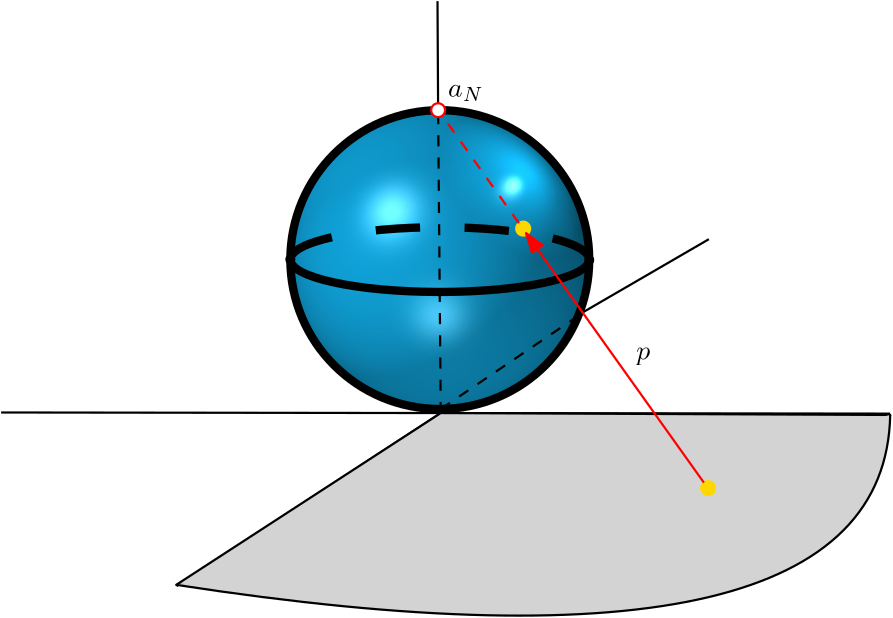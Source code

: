 <?xml version="1.0"?>
<!DOCTYPE ipe SYSTEM "ipe.dtd">
<ipe version="70206" creator="Ipe 7.2.7">
<info created="D:20130414171122" modified="D:20170217143408"/>
<bitmap id="1" width="700" height="700" length="38142" ColorSpace="DeviceRGB" Filter="DCTDecode" BitsPerComponent="8" encoding="base64">
/9j/4AAQSkZJRgABAQEAYABgAAD/4QA6RXhpZgAATU0AKgAAAAgAA1EQAAEAAAABAQAAAFER
AAQAAAABAAAAAFESAAQAAAABAAAAAAAAAAD/2wBDAAIBAQIBAQICAgICAgICAwUDAwMDAwYE
BAMFBwYHBwcGBwcICQsJCAgKCAcHCg0KCgsMDAwMBwkODw0MDgsMDAz/2wBDAQICAgMDAwYD
AwYMCAcIDAwMDAwMDAwMDAwMDAwMDAwMDAwMDAwMDAwMDAwMDAwMDAwMDAwMDAwMDAwMDAwM
DAz/wAARCAK8ArwDASIAAhEBAxEB/8QAHwAAAQUBAQEBAQEAAAAAAAAAAAECAwQFBgcICQoL
/8QAtRAAAgEDAwIEAwUFBAQAAAF9AQIDAAQRBRIhMUEGE1FhByJxFDKBkaEII0KxwRVS0fAk
M2JyggkKFhcYGRolJicoKSo0NTY3ODk6Q0RFRkdISUpTVFVWV1hZWmNkZWZnaGlqc3R1dnd4
eXqDhIWGh4iJipKTlJWWl5iZmqKjpKWmp6ipqrKztLW2t7i5usLDxMXGx8jJytLT1NXW19jZ
2uHi4+Tl5ufo6erx8vP09fb3+Pn6/8QAHwEAAwEBAQEBAQEBAQAAAAAAAAECAwQFBgcICQoL
/8QAtREAAgECBAQDBAcFBAQAAQJ3AAECAxEEBSExBhJBUQdhcRMiMoEIFEKRobHBCSMzUvAV
YnLRChYkNOEl8RcYGRomJygpKjU2Nzg5OkNERUZHSElKU1RVVldYWVpjZGVmZ2hpanN0dXZ3
eHl6goOEhYaHiImKkpOUlZaXmJmaoqOkpaanqKmqsrO0tba3uLm6wsPExcbHyMnK0tPU1dbX
2Nna4uPk5ebn6Onq8vP09fb3+Pn6/9oADAMBAAIRAxEAPwD9/KKKKACiiigAooooAKKKKACi
iigAooooAKKKKACiiigAooooAKKKKACiiigAooooAKKKKACiiigAooooAKKKKACiiigAoooo
AKKKKACiiigAooooAKKKKACiiigAooooAKKKKACiiigAooooAKKKKACiiigAooooAKKKKACi
iigAooooAKKKKACiiigAooooAKKKKACiiigAooooAKKKKACiiigAooooAKKKKACiiigAoooo
AKKKKACiiigAooooAKKKKACiiigAooooAKKKKACiiigAooooAKKKKACiiigAooooAKKKKACi
iigAooooAKKKKACiiigAooooAKKKKACiiigAooooAKKKKACiiigAooooAKKKKACiiigAoooo
AKKKKACiiigAooooAKKKKACiiigAooooAKKKKACiiigAooooAKKKKACiiigAooooAKKKKACi
iigAooooAKKKKACiiigAooooAKKKKACiiigAooooAKKKKACiiigAooooAKKKKACiiigAoooo
AKKKKACiiigAooooAKKKKACiiigAooooAKKKKACiiigAooooAKKKKACiiigAooooAKKKKACi
iigAooooAKKKKACiiigAooooAKKKKACiiigAooooAKKKKACiiigAooooAKKKKACiiigAoooo
AKKKKACiiigAooooAKKKKACiiigAooooAKKKKACiiigAooooAKKKKACiiigAooooAKKKKACi
iigAooooAKKKKACiiigAooooAKKKKACiiigAooooAKKKKACiiigAooooAKKKKACiiigAooZg
ilmIAHJJ4AqheeKdL05lW41KwgZhkCS4RCfzNNJvYTkluy/RXNXnxo8HadcvDceLPDUEyfeS
TU4EZfqC2RUX/C9fBH/Q5eFf/Btb/wDxdaKjU/lf3GLxNL+dfejqqK5X/he3gf8A6HLwp/4N
rf8A+Lq/Y/Ezw3qlss1r4g0O5hbo8V9E6n8Q2KTpTW8X9w44ik9pL70bdFRW1/BeY8meGXIy
NjhuPXipaho1TCiiikMKKKKACiiigAooooAKKKKACiiigAooooAKKKKACiiigAooooAKKKKA
CiiigAooooAKKKKACiiigAooooAKKKKACiiigAooooAKKKKACiiigAooooAKKKKACiiigAoo
ooAKKKKACiiigAooooAKKKKACiiigAooooAKKKKACiiigAooooAKKKKACiiqus63ZeHdOkvN
Qu7WxtIRmSa4lWKNB6lmIAppNuyFKSSuy1RXy98dv+Cv/wAE/gl59vF4gfxZqcOR9l0SP7QN
3oZSRGP++jXx38aP+C/HjvxP5tv4G8KaR4Zt2yEur9je3OOx2/KgP4NX0WX8J5pi7OnSaXeW
i/HX7kfGZv4g5Dl141q6lJdI+8/w0XzaP1lZgilmIAHJJ4Arzf4pftgfC74Kqw8UeO/DOkyr
1hkvUeb6eWpLfpX4cfFr9tP4u/HKWQ+JfH3iK6gk620FwbW3A9PLj2rj6ivLWsxLKzyF5HY5
ZmOST9a+xwXhpN2eKrW8or9X/kfm2ZeOFNXjgMPfzm/0X/yR+x/xI/4Lt/BPwcZI9H/4SXxT
OmQPsdj5MTH/AH5SvH4V4P4//wCDiHWbhpE8K/DWxtkPCS6pqDSsOvJSNVHp/FX51C1UcBSB
R5I7V9LheAcqpfFFzfm3+lkfD47xcz/Efw5xpr+7Ffm7s+r/ABr/AMFwPj74raRbLUPDvh+F
zwtlpiuy9f4pSx7/AKV5V4q/4KLfHnxkxN78UfFCKTnZazi2UcY6Rha8kMI7GmtB7Zr2qPD2
XUv4dGK/7dR8xieMc5xH8XFTf/bzS+5Oxs678bPHniZy2o+NvFt8SnlnztWnYFfTlulcze3V
7fsrXF7ezsgwDJMzkfmatmL2pjRfQmu+OEpR0jFL5HkzzCvUd5zb9WzLl01JXLOC7HqTyTUR
0mPn5RWs0Q9MGo3g9qbpLsSq8u5ktpMfZBSC2aJAqSSoo7KxArSeL2zUbRA54zWcqS7G0MRL
uP0/xr4i0Ry1j4h12zYrszBfyxkj04YcV2Hhr9sj4w+CmQ6X8TfG9qI9oVf7WmdQF6DDMRj2
rh3h9KheL2rlq4GhP44J+qR34fNMVSd6dSUfRtH0T4P/AOCw/wC0b4KZNvxAm1VI8fJqVjBc
Buc8koG9uvSvXvAP/BxL8XPDvlp4h8K+D/EUa4DvGktlI3TJyrMuev8AD3r4TkgB7c1BJB7Z
FeTiOG8uq/FRj8lb8rH0OE41zqhbkxM/m7/nc/Wf4af8HIngnU/Li8X+APEeiSH702n3EV7E
PwbY386+i/hV/wAFiP2efiy8cVv4/stGupSAINZhksWye25xs/8AHq/AaS3BzxVaayVsgqK8
HFcC4Cf8NuPo7r8bn1uA8V83pWVZRqeqs/wt+R/UV4U8caL4605LzRNX0zWLSQZWayuUnQj6
qSK1K/ly8HePPEfwy1Fbzw34g1rQbpDkSWF5Jbtn/gJGa+mvgt/wW7/aD+DRghu/Edn4z0+E
BTBrlqJZCB/01Ta+cdyTXzWL4DxMNaE1L10f6o+4y7xZwNWyxdKUH3VpL9H+Z++dFfmt8Av+
DkHwR4mlhtPiN4Q1bwpOxAa905/t9oPcrhZFH0DV9v8AwN/bD+GH7SVgk/gnxtoGuu4ybeK5
VblPZomw4P1FfKYzKMZhf49Npd91960Pv8t4hy7HpfVayk+17P7nZnpVFFFece0FFFFABRRR
QAUUUUAFFFFABRRRQAUUUUAFFFFABRRRQAUUUUAFFFFABRRRQAUUUUAFFFFABRRRQAUUUUAF
FFFABRRRQAUUUUAFFFFABRRRQAUUUUAFFFFABRRRQAUUUUAFFFFABRRRQAUUUUAFFFFABRRX
hv7UX/BRH4X/ALJ9rLDr2uR3+uKuU0fTiLi7Y9gwBxGPdyK6MLhK2IqKlQi5SfRK5x47MMNg
6Tr4uooQXVuyPcq8u/aC/bP+Gv7MOnvL4w8U6fY3SqWSwibz72X2WJct+eB71+Xv7Tv/AAWb
+J/xyF3pvhby/AWgTEqPsb79QkT/AGpj93P+wB9a+R9Qmudb1Ga9v7m4vr24YvLPcSNJJIx7
lick/Wv0bKPDevUtUx8+RfyrV/N7L8T8X4j8a8LQvSyin7R/zS0j8lu/nY/Qb9of/gvlrOsP
c2Hww8Lw6bbnKpqmsfvZ/wDeWFTtHtuJ+lfEnxk/aM+IH7Q+pNdeNPFmsa5ubcsEs5W2j9li
XCL+Ark1t+OBxThB3xX6VlnDWX4FL6vTSfd6v72fiGecbZxmrf1yu3F/ZWkfuWn33ZTjskjw
AAKkEAHY1Z8n60eVjsa9xQPlnO5W8oDqKPKHpVgx+9IUPcA0coKRXMI9qa0PsanKD3FIVI9x
S5RqTKzRegphQjpVoqD1FMaP1GaTiWpFYqD1FNaPPvU7p6jNMKlahxLjIrsn4io2T05FWmXP
1qJ09BgioaNYyK7Rg9BULx1aZc8io2XP1rNo1jIqMnqOajeP171adM9uDTfs5as3E2jMpNCT
2JFMNsW6g1oi09qUWYNT7MpV7GS1gSOhGKY+ng9ia2vsX+cUfYv84pOiUsSYEmmAkgCq8ulZ
7V0hsevAGajfT88YqZYc1ji7HKT6OG7Gq9pDeaDqMV5p91c2N3A26OaCRo5IyO4ZcEH6V1sm
m5zxVefSgc8Vz1MImrNHXRx7i7pn0J+zZ/wWt+PP7N729re61H480ODANlroMsoX0WcfvB+J
Ye1fol+yv/wX9+D3xvNrp3jE3fw416UBWGofvdPdv9mdR8oz/fVfrX4uXOjZzxmsu+8PLICC
gP4V8pmXCGCxN2o8su60/DY+/wAk8RszwVoufPHtLX8d19/yP6l/DvibTvF+jwajpN/Z6nYX
K7orm1mWaKQeoZSQau1/Mz+zp+158VP2PtcjvfAPi3U9Lt1bdLp0jmawufUPC2VOfUAH3r9M
f2Of+Di7wx4ze10T4yaMfCOpORH/AG1p6tNp0p9ZE5eL6jcPpX59mfCGMw15U1zx8t/u/wAj
9iyPxFy3HWhWfsp+e33/AOdj9NaKxvAPxF0H4qeGLbWvDWsabruk3ih4buxuFnikHsyk8+3W
tmvlZRadmffRkpJSi7phRRRSKCiiigAooooAKKKKACiiigAooooAKKKKACiiigAooooAKKKK
ACiiigAooooAKKKKACiiigAooooAKKKKACiiigAooooAKKKKACiiigAooooAKKKKACiiigAo
oooAKKKrazrVn4d0q4v9QureysrRDJNPPII44lHVmY8AfWmk27ITkkrss15t+0d+1v4C/ZV8
MtqXjLXbawd1LW9kh8y8vCO0cY5P1OB718aftsf8FuLTQZbzw18IIotSvUJil8Q3CbraI9D5
EZ++f9pvl9Aa/N/xp4w1v4oeKLnXPEmq32tateMWlubuUyO3tz0HoBwK/Q+H/D/E4u1bG3pw
7faf+Xz18j8b4w8X8Fl7lhsrSq1VpzfYXzXxP008+h9Yftb/APBZrx98c2utI8DJL4G8NyFk
M0bhtRu06ZaTpGCOyc+5r46eKS7upJ55JZ7iZi7ySMXdyepJPJNTpEF4AzinhD7Cv2LLMmwm
Ap+zwsFFfi/V7s/m3POJcwzat7fH1XN9F0Xotl8kQrbgYp4iAqQR/U0oj9jXqKJ4TmR7B6Ub
R6VJ5fsaNg9MU+UXOR7B6Umwe4qQp6GmkEdRS5RqQwofqKaUH0NS0hAPWk0UpEDJ6imMpHPU
VOy44PINMZccjpUtFJkDJnkcGm1K645HSmMueR1qGi0yJ17jpUbrj6Gp6Y6447GpaLiyuw2n
2prLke4qV16io6ho1iyF17io2Uk5FTuO/Y01Ys/SoaNVIhEWee9PWDPapljA7ZqRYyaFAUqh
ALf6A04QD3NWUgqRYR6Zq1AydUqC39s077N/siriw57Cnrbk461apkOqUPsh/uikNkT1BrTF
qT2pfsfqDR7MXtjIayyehxUcmng54Ga2/sY96Q2WfSk6JUcQ11Odl0wHPFVLjSc54zXUvp2e
MA4qCXTcjkVlLDm8MXY4270YHPHNY+o+HVlBBQGvQJ9LznjNZ91pAOeK5KuEuejQzBp7i/s4
/tUfEv8AY28VnVvh74mvtH8xgbmyY+bZXgB6SQt8p+vB9xX6xfsN/wDBwB4E+OUtp4e+KFvB
8PfFEuI0vGctpN43A4kPMRJ7Px/tV+Q9/omc/KK5/V/DKzKQUBr5LOeFsNi03KNpd1v/AMH5
n6Hw1x7jstajCfND+V6r5dvkf1PWGoW+q2UVzazw3NtOoeOWJw6SKehBHBB9RUtfzufsP/8A
BU/4p/sG6jBYWV5J4q8DhwZtA1GVmSNe5t5DloT7DK+or9qP2I/+Cjnw1/bt8Krc+FNUW016
3jDX2hXrCO+sz3O3Pzpn+Ncj6dK/Kc34exWAbclzQ7r9ex/QPDvGOBzaKjTfLU/lf6Pr+fke
90UUV4J9YFFFFABRRRQAUUUUAFFFFABRRRQAUUUUAFFFFABRRRQAUUUUAFFFFABRRRQAUUUU
AFFFFABRRRQAUUUUAFFFFABRRRQAUUUUAFFFFABRRRQAUUUUAFFFfHH/AAUD/wCCsOg/szJd
+FvBjWviLx3gpIQd9ppDdMykfekH9we2fSu/LstxGOrKhho80n+Hm30R5Oc53g8qw0sXjpqM
V97fZLq/I9w/as/bM8D/ALH/AIOOp+KtRU3s6n7FpluQ93fMB0Vey56scAV+Q37Y3/BQrx7+
2brEsGoXT6H4SjfNtolpIRERnhpmGDK/14HYCvJviN8RfEPxl8aXniLxVqt3rOs3z7pJ533E
eiqOiqOgUYArLSHp2Ar904a4Jw2XJVq3v1e/Rei/Xf0P5T438UMdnLlhsM3Sodk9Zf4n+i09
dyGG2WNQFAwKmWInrUqxY9qeFA7Zr7lQPymVQiWL2Jp4jPoBT6KrlM3Mb5fvR5fvTqKfKLmG
bD7GkI7EVJQRnqKTiNSISgPTimkEcGpWXHI6U0jIwaktMhZccjpSVIQQcGmOMHI6GhotMaRk
YNMYYyDUlNcZGfSsy4shYYJHaoyMHFTOMjPpUbjjPpUyRpFkTjB9jTWGRipHGV+lMqWWmQuO
M+lROOc+tTsOSKiccH1FQzSLIyM8GnKpPTgCkAJOKmjTpxUpFNiJF7GpVjA4xk0qrjjuakRP
zrRIychFjz15qVIc0+OPpxUqrjgDJrRRMpTGrCB1qRYiegxT44s1MsYHGMmtIxMJ1CJbfPWn
rbj0zVhIS3WpktwO1aKBhKqyoLb0Bp32Qnooq8kHoM1ItsT2xVqmZutYzDYknO2mPYexGa2R
a575pTZ57U/YiWJt1Ofl04HIwKqXGl5B4rqWsMjpk/SoJdMBzxWcsObQxljjbvSOvHFZV/ou
7Py13lxpWcgCs270fOflxXJVwp6NDH26nm+qaCCDlRj6VlaFqOtfDTxZZ694b1S/0PWtOkEt
teWcrRTQsO4Yfy6GvRb/AEXOflrA1TQsg/LXj4rAKacZK59JgM2lTkpQdmj9MP8Agm//AMF+
7PxTLYeCvjrJBpWrMVgtPFCJstbs5AAuVHETH++PlPfbX6i2F/BqtlDc2s8NzbXCCSKWJw6S
KRkMpHBBHcV/LBr3hpZkYFARX1L/AME5P+Cv/jf9hLVbTw54ja98XfDJn2vYSOWutJBPL2zN
2HUxn5T2wa/K+IODeW9bBL1j/l/kfvvCHiUpqOGzN37T6/8Ab3f1373P3/oriv2f/wBofwf+
1B8M7Hxd4I1q11vRL9eJIjh4HwCY5F6o655U8iu1r85nCUW4yVmj9op1Izipwd09mgoooqSw
ooooAKKKKACiiigAooooAKKKKACiiigAooooAKKKKACiiigAooooAKKKKACiiigAooooAKKK
KACiiigAooooAKKKKACiiigAps06W0LySOsccalmZjhVAHJJ7CodV1a10LTLi9vbiG0s7SNp
ZppXCJEgGSxJ4AAr8m/+Ck//AAVSvvj/AHN94F+H1xPp/g2GUx3mpRsUm1nHG1ccrDnPHVuM
8cV7mQ5Bic1r+yoKyW8uiX+fZHy3FnF2CyDCPEYp3k/hit5P9F3fT1sjv/8Ago7/AMFeZL2S
/wDAfwkviqDdb6l4iiOCeSGitzjp6yD/AID61+daxvNO8srvNPKxd5HJZnYnJJJ5JJ70W1qs
agKMAVaSIAciv6GyPIcLllBUcPHXq+rfn/lsj+N+KeLcdnmKeIxktPsxXwxXZL83u+oyOH2q
UKB7mlAJ4ApwTHXk17qifJyncaAT0FKEPc4p4UnoKUIe5xTIbGbB70uwelP8v3pCh7c0AM2D
tkUhUj3p5BHUUUAR0U5l7gU2gEwpjDB9jT6RhkGpkjRMicZGe4phGRipajPBI9Kk0TI6KVuG
NJUyRomRkdQajI4IqV/vH3qNuGNS0aJkVRngkelSHgkelMfhvrWZoMfqDULjkj1qZ+gNRP1q
WXFjY16D1qdB3qOPualXgCiKCTHoO9TRr0qNB0FTxDOPetIoykyRRge5qWNPWo15IqxEOnFa
xRzzY9VwOnNTRR8+tRxjJqzCtaxRyyY+OMAdM5qaOLOCaSNdxqxGvTHetoxOecwji7YqxHbZ
xxmlgizirUceeAOBW8YnLOZElsPTJqVbTPYVZih6cc1Yjt89s1tGmcs61ih9i9hTW08HJwK2
Es8gcU8WIPGKtUTL6y0c7NpYPaqVzpPB+XNdc2ne1V59LyCcZrOeHubU8acLe6PnOAaxNR0X
r8tei3ekZz8vNY+oaNwfl4rhrYU9bDY/zPMNW0QENla5TXPD4ZWBTg+1etapov3vlrmdY0TO
fl5rxMVgz6nAZlZrUT9j/wDbR8f/ALAfxSi8ReDb55dOmkX+1NFnc/YtUiB5V1/hbHR1+YfT
iv3z/YT/AG/PA37fPwtTXvCl39n1OzVE1fR52AutMlI+6w/iQnO1xwfY5Ffzv67oO4NlaPgn
8bvGP7Jfxa0/xr4F1W40nWNNkBZVY+Tdx5+aGVOjxsMgg+vGDzX5xxJwtDFJ1aatNde/k/8A
M/aeCePauBkqFd81J9O3mv8ALqf1I0V8xf8ABNP/AIKdeE/+Ch3w5kltkh0LxvpCgaxoLy7n
i7CaInl4WPfqDwfU/TtfkdehUo1HTqqzR/RWExdHE0o16EuaMtmgooorE6QooooAKKKKACii
igAooooAKKKKACiiigAooooAKKKKACiiigAooooAKKKKACiiigAooooAKKKKACiiigAooooA
Kr6rq1roWmXF7e3ENpZ2kbSzTSuESJAMliTwABU006W0LySOsccalmZjhVAHJJ7CvyV/4Kp/
8FJpfj/rlx8PvAt9PD4N06Vo9SvYm2/21KrY2jv5Kkf8CPPTFe5kGQ181xKoUtEvifRL/Psj
5bi7izCZBgnisQ7yekY9ZP8AyXV9PWyKX/BTf/gpvd/tKardeB/A91NaeBLSQpd3aEo+tup/
MQg9B/F1PYV8c29uEUADAFFvbhFAAwBVlE2j3r+jcoyjD5fh44fDxsl97fd+Z/FnEXEeMzjG
SxmMleT2XRLokuiX/BeoIgUdOaeqk89BSqueTT1TPJ6V66R843cRV7AcU8IB15paUIT7U0iW
xKKcEHfml2D0o5WLmGUU4p6U3kcUNDTEIB60wgg4qSkIyKQxlN2D3pxBBwaKATG+X702pKa6
9xSkWiJhgmo3HOfWpmGR7io2GQRUGiRE46Gm09hkYphUjqKmRohj9Qajf731qV+gPpUb9Qak
0T0Im4Y0x+gPpT3+8aa3Q1maIifpUT9alfpUT9amRcRY+9TVDGeoqVegoiEiZPvCp4u1V0PI
PrU8R6VrFmUiZOtWIumarofmFTxHpWsTmmTw9atRDiqsR5q1EeK2icsieEcZxVqJcke1VoTx
irUP3q3gclRlqFePrVuFOlVou31q3AOBXTBHFVZZgjzgdzVyCEAA44qC3Xmr0CZIFdMInBUk
Pht8gEjirMdpnGBTreLcRxV6CANgY4rrhA4KlWxU+w/SmvpuR0Fa8VqGGAOKl+xBhzg1sqKO
Z4lo5i50nIORWXe6PweBXby6bkHgc1RvNJyDxz9KxqYa6OmjjrPc851PRuvy1zOsaLwflNeo
6lo/Xiuc1fRuvHNeRicL5H0WCzDbU8m1rReoK1x2v6EG3ArzXr+taN94ba4/XNG+98tfOYzC
H2uW5htqcB8Mfil4q/Zp+Kel+NfBWqT6Pr+jS+ZDNGflkH8Ubr0dGHBU8EV/QB/wTI/4KceF
/wDgoX8LxJGYNG8d6NEq63ojP8yN08+HPLwseh6qeD2z+BPiDRAQ3y1nfC/4reKv2Z/irpfj
XwXqlxo+v6NKJIpYz8si/wAUbr0ZGHBU8EV+ccScOQxcXKOk1s/0fl+R+1cEcZ1MvqKE3zU3
uv1Xn+Z/VRRXzt/wTf8A+Cifhf8A4KG/Bhdb0tU0zxNpW2DXtGZsvYzEfeTPLRNglW/A8ivo
mvx+tRnSm6dRWa3P6Qw2JpYilGtRd4y1TCiiisjcKKKKACiiigAooooAKKKKACiiigAooooA
KKKKACiiigAooooAKKKKACiiigAooooAKKKKACiiigAoor45/wCCsH/BQUfsy+BW8G+FbtP+
E78RQEGROW0m2YEGb2kboncfe7Cu/LcurY7ERw1BXlL8O7fkjys7znDZVgp47FytCK+bfRLz
fQ8Z/wCCvX/BR03st78JPAd+wVSYvEepwPjPT/RY2H47z/wH1r86rW2EaBQAAKI1kmleWV3l
nmYvI7kszsTkkk9ST3q1EmBnFf0nkOR0MswscPRWvV9W+r/y7I/iPi3inFZ5jpYzEPTaMekY
9Ev1fV6iou0D1qRVzyaRVz16CpEXPJ6V7yR8jJ3FVc8mnAEnAoAJOBTwMCmlclsFUD3NLRRV
pEXCiiigApCAetLRQwQwoR70lSUbT6GoZaIiAetJ5fvU3l57UCHPakMh2D3pChHvVjyT3A/K
l8j2/Sk0WmU2T0pjRnrjFXjb57HFMa3PpUtFqRQaM5z0phBHUVda39BUbwe1JotSKjR56VE8
XsTVtocdsVGyeozUNWNFIpvHUZBFXHj71C8fXipcTRSK7JkHAqF4+ParLKV+lMZc/WoaNFIh
RO1SqufoKRVwcDvTwMDApJBJjkGTnsKnjXp7VHGvQelTJ0+taRRlJj1GT9KniHSooxn15qdO
hPrW0Uc82SR5zxVqHPFVou3vVqIcVrE5ZMmhJq1C3I561WhFWYu30reByzLsJ+Ue1XIDwKpQ
9KtW54Ga6IM4qq0NG2PNaFr1FZlsxyK0LZ+hrsps82qjUtB0rQtVyo96zbNunWtOzOQPau+k
eVXTL8EYOB2FWo4c8AVDajI6VdgTj3NXUdjzKkmiM2pI6CoJ7EEHIrUSIdMUPbgjpWSqmMaz
TOYv9LBB4rndW0jOcCu+urMYPGaxdU04MCQKc4KaPTwmLaPMda0jIPFcfrmkfe+WvVta0sfN
wK4/XdLHzcV4WLwx9jl2N21PJte0jO4Y5rh/EWjAhvlFeu69pf3uK4rX9K+9xXyuNwp+gZXj
ttTH/Zh/aa8XfsSfHXS/Hng65MV5YPturR2YW+pW5+/DKoPKkdPQ4I6V/R9+xp+194T/AG3P
gVpfjnwlc77e7XyryzkIE+nXIA3wyAHgg9D0YYI61/M/4i0gfMcda9k/4Jn/APBQXXP+Cdn7
QUGqq9xeeB9ckS38RaWGJWSLOBcIvTzY85B7jI71+Y8UcPrERdakvfX4rt/kfuvAfF7wc1h6
7/dS/wDJX3/zP6UaKx/h78QNG+K3gfSvEnh7ULfVNE1u2S8s7qBgyTRuoIPseeQeQcg8itiv
yppp2Z+/xkmk1swooopDCiiigAooooAKKKKACiiigAooooAKKKKACiiigAooooAKKKKACiii
gAooooAKKKKACiiq+sava6BpN1f3s8drZWML3E80hwkUaKWZiewABP4U0m9EJtJXZ5h+2Z+1
Zo37H/wR1HxVqZSe9INvplluAe+uSPlQf7I6sewB9q/C34i/EbWvjL8QdV8VeIryS+1nWp2n
nkY8DPRVHZVGAAOgFetf8FC/2yL39s748XN/DLKnhLQma00O2PAMefmnYf35DzzyBtHavEYk
9uBX9BcE8NLLsN7asv3s9/JdF/n5+h/H3ihxu85xzw2Gl+4pOy/vPrL9F5erHwx9KmAzgCkU
YHvT0GBnua+8ij8knK45V6AdBUlIgwM+tOQZOfSmjNscowPc0tFFaJEXCiinKvc0ANAJ6Cnb
D3NOpQhPtQA3YPc0oTPQCpUh9qmjt84oaC5XWEnFPW2JxxVuO1z2qeOzz2pcoJlBbU+lPFof
StNLHPapV08ngijlGpGR9j9jR9jPoa2f7OPoaP7OJ6g0nEakYjWh9Ka1t7VtPp55GMAVDJYH
0qSkzGe29qhktuvFbElmR2qvJa+1JxLUjIkgqB4SOgxWrNbY7VVlt8dqho0jIzmj9sGopI+v
FXZYcVC6djUuJrFlKSP86hZcfSrssfXioJE9qho0jIr45zjmlXkilZcH2oTqT6VKRbehKnc1
MOAB6VEn3frUtaIykSRcYqdPuioI+1Tp90VpE55ksParMXSqsR6VZiPStYnPIsQmrEZ6VViO
DVmM8fSt4s5ZouwHNWrc8CqUDdKtQNg4reDOSotDQtm496v22SOO1Z1senvWlZLnA9a6qbPP
qxNK0BJGK17GInAxkGqWl2hkIGCa6rRNCabb8pJrspzSV2eZWgRWdoxAwDWhBZNwcGul0XwT
JOFwhOa3ovh1L5eRG35Vw4jM6UXZs82rRZwi25AOQRSGMDqCK67U/BstopJQ8e1c/fae1uSC
CAKKWKhU2Z51Sm0zMmjyCKzb63BB4zWtMMZzVK7Gc130pMKUmmcrrFiCDxXI65Y/e4rv9TiB
B9a5bWrUHdx1oxNNNXPpMvrtWPNtd08HdgVxWvad94Yr07XLMYYgVxmu2XLHFfL4yjufeZZi
djy7xBpo+biuI13Sw6sCOtep69YghuK4vXLHluOtfJ42gfoWWYvbU+7P+CBX/BTd/gR4/g+C
nje/C+EfEtz/AMSC8uJMJpN4x/1JJOBFKfwV8f3jX7e5r+SfW7F4pFkiZ45YmDo6nDIwOQQe
xBr98P8Aghv/AMFIF/bO/Z/HhTxPfCX4j+BYlt70yEb9UtOFiuhzy38L8cEA/wAVfkXFeTey
l9bpLR7+vf8AzP6L8P8Aib29NZfiHqvhfddvl08j7oooor4k/UAooooAKKKKACiiigAooooA
KKKKACiiigAooooAKKKKACiiigAooooAKKKKACiiigAr86/+C3P7azaDpMPwg8NXpW91KNbj
xDLExDQwHmO3z6v95v8AZwO5r7L/AGt/2jNN/ZV+AmveM9SKO1hF5dlbs2Dd3T5EUQ+p5Psp
Nfgp4w8aap8T/G2q+JNcuXvNW1q5e7uZWOSzsc4HoB0A7ACv0Tw/4f8AreJ+u1l7lN6ecv8A
gb+tj8a8X+MP7PwSyvDStVrL3vKH+ctvS/kULaERoFAwKtxLj8KiiXJzirCjA+tfvEEfyZUk
KBkgVIoyQKYnUn0qROpPpWhztj6cnT602np90VUSZC0UUqrnk9KokFGT7U8Ak0KueBwBUiJn
gdKBNiKnYcmpUj6YFOjh9qsw2+e1NJkuRHFBntVmG1Jxx1qe3tCccVftrHOOKfKK5Ugsye1X
IbAntWha6aTjitG10knGBRygmZMOmnjirMemHjjpW7b6MTj5auRaIf7tJpgmc4ulZ6qc0HSP
RSK6pdEI/hoOikfw0ilI5GTSj121Wm0sjPFdlLo3Xiqdzo5GeKGikzjZ9OPPFUbiyIzxXX3W
lkZ4rLu9OxnioasUmcxNbdeKpz23XiugurLBPFZ1xb4zxUtGkZGJPB14qpNDjPFbFzb4zxVG
eHGeKho1jIzWXsetQyR+2KuTR1A65HTpUyRqmUpE65FMQEEg1ZlTrUBGDUNGiY9PuipahQ8G
pVPyimmTIkjPA9qnQ9RVdDyRU0bdDWqZhNE0Z7VYib0qqDgg1NG3StEzCS6FpTgg9qsRN0qr
G2Ripon7VrFnPNFyB8GrkLdCO1UIWz9auWz5xW8ZHLOJp2nzYrb0uAuRwRWNYKSw9K6jw/a7
3XiuiEjiqwOk8M6OZ2XivVPA3go3boNmc+1cv4E0cSOnHWvoD4VeGEOxmUEDmvKzrMvq9LQ5
VQ5mXvB/wyjjgRpE5PbFdXH4EhWLAhX8q6fQ9JUqvAxW6NJQR9BxX5NjM4qSnds+vy3hFV6f
PM8c8U/DuKaB9sYVq8Y8d+Fjp8sg24x7V9U+JNPRUbAFeH/GKwSOSQgAE819Nw5mlSVRRbPi
8+ydYWryo8F1FDDIwPWsu4lzkZ61r+IyEmYDHFc9cXGCccV+tYZc0Uz5lUrMgvmBB5zmud1Z
QQTjNbF5cZBrF1KUEEVrWelj08JFpnLa1CDux3rj9cts7jgV2uq4JNcprMeQ1fP4uNz6/Lpt
WOD121zuGM1xuuWnzHjrXoGtw/erj9bt/vV8xjKZ93ltbY4PWLIHPFbv7LH7TPiL9iz9orw9
8RPDUjG60a4H2q1LFY9QtmOJYHx1V1yPY4Paqur23XjrXK63ZBgwIHNfL4/DRqQcJq6Z97lG
OnRqRq03Zp3R/VJ+z98c9A/aU+DXh7xz4Yulu9F8R2aXcDD7yZHzRsOzKwKkdiDXY1+Iv/Bu
X/wUA/4VL8VL34IeKb8x6B4ukN34dklb5bTUON8AycKsyjIwD86AfxE1+3VfieaYCWExEqL2
6eh/UWQ5tDMcHHER32a7Pr/mgooorzj2AooooAKKKKACiiigAooooAKKKKACiiigAooooAKK
KKACiiigAooooAKKK8N/4KI/tRRfsn/swa5r8MqLrl+n9naPGTy1zICA2PRBlz/u10YTC1MR
WjQpK8pNJfM48wx1LB4api67tCCbfoj87/8Ags5+12fjr8d4vAuj3Bfw34Edo5yjhkvL9uJG
46hBhBnPO896+P4k2qAO9QQvLdzyTzyPNcTuZJJHOWdickk+pPNWkHP0r+nslyyngMJDC0to
r731fzZ/CvE2eVs2zCrj6+83ouy2S+SsiWJenvU1MjGMe1Pr2Io+ZmxydKkj70xPuinIeSKo
zH05M46Uirn6VKq4+tVFdSZMFXHJ604Ak0qqW+lSomcccVaRk2IkfTjip44ulEcdWYYs44q0
iHIIIOnFXra26cUltbk44rTs7MnHFBLYlpZ5xxWtZaduIGKfp+n7iODit7TtKyQcc0BcrWGl
bscVs2Oi5x8taGmaNnGVzXQadoXTjFAXMW00HODtrQg8PkgfLXS2WhcD5a0rfQeBxWcq0Y7s
aucevh4kcLSSeHyP4eldyNA44B59qbJoOBjaDWX1mDLSPPrjQiM/LWfd6NjPFeiXWh8HK4rI
v9E25IFaRknsNM88vtJxnisW/wBM2nGK9B1HSMZ4wK57VNL2544NNopM4W+sNuQRWPeWmCeK
7LUrAjOQKwdQtMZ4qGjRM5i5txzxWfcwYzxW7eW+0nisy6h68VMkaRZjTxdeKqSKQc1p3MXU
YqlOlQ0bRZTkT0qvIlW3BwfUVBKvWs2jWLIEOD9alQ9qiYYPsacrZ+ooQ2iUHBzUqN37GoVO
RTlbHXoaqLM5IsocjHcVIjYOOlV436e1Sg5FaRZzyiWo36VOrdCKpRvViKT3zWkWYyiXYH96
u2zcgis2JsAEdqvWknI5raMjCUTe0vkjPOa7Pwwg8xciuI0t8OCK7TwxcBWUE1tGRyzgexfD
2JQ8fSvof4YlFtgBjOBXzZ4G1ERlORgV7Z8PvFS2wTLCvmOJKEqkPdJpx5Xc9y0e4VFHPStS
XUFWPGa4bS/FMMkYIkUH61Ne+LYooiTKoA96/MamBnKex9phOIYUaPKXPE2pLsYkgAV4H8Yd
eSaaUA12Hj74kxpBIkbgD6814N8QPF/2qRyXr7zhjJ5qSnJHwec4p4qq5s5HxNfAzMc1zd1e
Ak85p+tav5kjfNWJPf8AJy1fqUJqMbI+f+r6lm6uuvOTWRfz9eelPnvMg81nXtzkHmsqtQ7K
FGxQ1KXOc1zWrNkNW3qM3Bwa5/U5OteTiJH0WDhaxzmsLnJrk9ajzu45rq9VbOR1zXM6xjnF
fP4pH1+AdrHJ6pDweK5rVrfIPHSus1JAcgCue1OMc14GIifX4Kexykeq33hLxBY6vpVzNZan
pc6XVrcRMVeGVGDKykdCCAa/pj/4Jlfto2X7dn7I3hzxojxJrkUf9n67bKwJt72IAOcdQrjD
j2f2r+aLV7fcGGK+0f8Ag38/bZP7Ln7Y6+C9ZvPI8I/FDZp8nmPiK1v1J+zS8kAbiTGSe0g9
K+B4py321B1Ir3o6/LqfrnAWd/VcUqNR+5U09H0f6fM/oMooor8wP3YKKKKACiiigAooooAK
KKKACiiigAooooAKKKKACiiigAooooAKKKKACvxw/wCC0n7Sp+NH7UjeEtPuzNoXgBDZsq5C
NfNgzk56lDiP6o2M1+n/AO2X+0Jb/svfs2+KPGUrxi60+1MenxsR++u5PkhXkEH5iCR6Ka/A
SbULnW9Sub+9me4vb6VrieVzlpHZizMfckk/jX6d4b5R7WvPHzWkNI+r3+5fmfhfjXxH7DCU
8opP3qnvS/wrZfN6/wDbpNbrgDip4x+tRxDC1LH2r9sij+X5snj706mx96cOTitYnNIcnSpo
0pkSdKsRp+QqkjNsVFxyaeq7j7UgBJxUqJ+QrRIxlIETpxxUyJ0Hc0iLjnHWpoo+aszbHwx5
xVy3h6VFCntV21jyRxTSJbLVpBnHFa+n2uSOKqWFvnHFb2l2eccVSiS5FzS7DcRwc102kaZu
28Zqpo2n5K8V12iaZnbwabFcm0jR844rpdM0XOOOtO0fS8hfl4rqdJ0jODtya8vF4tR0RpFF
Gw0PIGVJNatvoPA4Arb0/RhgZGa1rbRcAfKBXztfMNdzaMTl10LC9Oaim0Lg8A1239inHTiq
9xo+AflxXLHMNdzTlOAvNFwD8tYuo6RgHjFeiahpWAcjNc/qumDnA5r1sLjbkuJ5xq2lAZwM
YrmdW0/BOR0r0bV7DG4461yes2WM8V71KpzK5Ox5/q1jjPHNc1qdpyeK7rWLQDdxXLatbdeK
0aKTOP1C3wTxWPdR4zxXSalDgnpWHfR4JrM0TMW6j61QuE68Vq3SdeDWdcJ19aho1izPlXBq
CQcH2q3OvWqzjn61EkbRZVkXr7UwEg5FTSD9KgfK9O1QzVEqP3FPByMiq6v3HWpEf04NNMTi
Tq2ODUqP781XDA/WnKxH0q0zKUS2jcg1KjYPtVRJOnNTRycVakYygXYZau20mSMHmsuNyDwe
KtW0+COa0UjGUDodNuMMOa6nQr/YVOcVw9ndDIya29N1Ax4wa0jIwlA9a8L+IPJ25bGK9D8O
eNfJCkOBivBNJ18x7fmArodP8WmNRh8fjTnGM1aSMZUz6Gs/iYYowBIRj3qtq3xSZoyPM/Wv
Eh46ZUxvOKpX/jhpFI3nn3rljlmHvzWMZQZ3/ir4hGcNmQnPvXnXiHxQbhm+fP41jap4oaXP
z5zWFe6wZCck816tLlgrRVjlnQuX73U97E5qlJe57gVmy3+TznmoXuz+Na+1IWGNCa8znBzV
G4us55qvLeDuaqXF3kHnArKdU6KVAS+uc554FYepS5yPSrl3c8E5xWTfz5zkmuCtM9fDUtTJ
1R+vpXOao3BA5rc1GTOc1z2pucnFeNiGfS4KJiX46nuKwtRXdn0rbvWJz71jX/IxXjVz6XCu
1jndTizk4zXN30k+mXkN3ayvBdWsizQyocNG6nKsD2IIBrqtRTqOpFc9qsWQeMV4uJhdWZ9R
gaji00f0yf8ABLL9sWD9t39i7wl4vkuUm1+2gGl68mfmS+hULIxGf4xtkH+/X0RX4Pf8G1P7
Xb/CP9qrVvhXqd4sWifES3M1issoSOPUIELKBn+KSMOuOpKqOTgV+8Nfjeb4L6tipU1s9V6P
+rH9KcOZn9ewMKrfvLR+q/z3CiiivMPdCiiigAooooAKKKKACiiigAooooAKKKKACiiigAoo
ooAKKKr6xq1toGkXV/eTJb2llC888rfdjRVLMx9gATTSb0Qm0ldn5jf8F9v2hl1bxX4U+GGn
3BKach1nVlVuPMcbYEIx1Cb36nIkXpjn89Ldeg7V1/7Sfxmn/aI/aG8X+NZjKI9c1KWa2SRg
7Q24O2FMgAHbGFHAFclAOma/pfhrLFgcvpYe2qV36vV/5H8Pcb5482zivjE7xbtH/CtF96V/
VllPuipI+1Rr90VLFzj2r6OJ8ZMlTqTUsa5OaYi9B3NWIl6e9aRRzSY+NenvUw4GKagwM+tP
QZ59K1S6GEmORe3c1Kg5A7CkUYHuakjX9a0RjJj0XnPrU8Y5+lRoOfpU8K5xVJENk9unIrSs
4ckcVTto+RxWrYx9OKok0dOtzkcGuk0i1yRxWPpkPI4FdPo1vkrxQK5vaHZZK8V2Oh2IO0Yr
B0K2xt45rstCts7eDzXPianLEaNzRNPzt4611uj6bwvFZOh2o+U4rr9GtBheOa+Ox+Iep0QR
c03TAQMAVr22mAAcU7TrYAAY4rTjjCAADmvmK+IbZ0QjconTBtzt4qrd6eADxkVtFSOSKhuY
gyE4rCFZ3NHCxyWp2IwcDiub1ezADcV2+qQDDDFcvrMQ5OOK9zBVnoZtHCa1aj5uOtchrltw
3HSu71uP7w9K4/XEHzV9jgZtoxkcJrUON3FcnrEQ+auz1xeW461yesD71ekEWclqcfXqKwNQ
Tk9zXSaooyQe1c/qK4yB3qZI0izEuV6+lZ9yvXmtK8GCaz7kDmoaNYsz5161UlGD9Kuzj9aq
TDrUNG0WQSj9aryD9asv0+lQSjr7VmzWLIOR7GnK/rSNwxpKhM1tcmV/WpFfPWqoYjpT1k98
VSkS4lkEjkVIkvSqyyY9qeHB68VakZOBcjm96sRTDrWej46mpUlK9apSM5QNaC4K45zV+11A
pjnpWDFckY5qzFd+9WpGUqZ01tq20DnpV6HWyoGGNclHe46EipRqDDvzVqZlKmdWfEDDvmoJ
tdLA/NmubOpt6mmtqGRjPNWpmbpGzPqpbPzHFVpL4nv1rLa8z1JpjXY9apVCHRNJrw9z0qNr
s45NZ5ugO5pjXY7YodUFQL0l315zVae64OTVWS7J74qtNc9cEk1lKobU6JJdXOcnPJrMvZ85
5p9xc9eeazrufOea5KtQ9KjSsVb+bqc9awtRcnPNaV9NweaxtQkzmvNryPcwsLGVek5JrIvW
z9TWreNnNZF7Xk1me/hkZOoDIPsawtRQkGty9bgg96xtRGc+leXXPewrsyt4C+IerfBr4m6B
4u0K4e01jw1qEOo2cqEgpJE4df1H61/Vp+zb8b9N/aS+AvhLx3pDxvY+KNMhv1CHIjZlG9Pq
r7l/Cv5NdVjyGHWv28/4NhP2rZPiD+zr4m+FOpXTy3vgO8+3aYrvkixuWJZFGeFSYOeP+etf
BcV4PmpKut47+j/4J+t+H+Y+zxEsLJ6TWnqv+Bc/UWiiivgT9dCiiigAooooAKKKKACiiigA
ooooAKKKKACiiigAooooAK+X/wDgr78dl+CX7E3iKKCZotU8WFNDs9rYYebzK3viJXH1YV9Q
V+Tv/Bf34zf8JJ8cPCHgS3nSS38N6e2pXSL1Se4bCq3HURxqR1GJPcivo+E8v+uZpSptaJ8z
9Fr+Lsj4zxBzf+zshxFaLtKS5V6y0/BXfyPguyj8uEADpV2HrVaAYAqzF2+tf0jBH8TTe5YT
7oqxAuMVBEOg9KtRjC10QRyVGSRrk1ZiXP41FEtWIxgZraKOSTHD0FSxr27Co0HOfSplGAK1
ijCTHIMnPpUyjA9zTEXGBUlUkZtj4xn8aswL0qCMenarUA/SrILlqvI4rVsE5HGazbUDIrWs
ByD60Etm3pacgkYrqdFj5Xiua0vllrqNF/h9aaRJ12hxgBa7PQo+QPSuO0RgNtdjoT9Oetef
jr2LgdnoSj5enNdfo6jjiuN0SUDbXW6ROOM96+Jx8Xc6YM6iw+7VxTggmsywuQAATWgkgI65
r5upF3OmnKxKzDHrmopm2oaGkC96q3d0ADzUwhqaTnfYz9Vcc+lcrrLjDVu6pefeOa5fWboc
89K93BU3oYSZzeuP9+uO1xh81dPrdxndyMVyGtz/AHq+zy+D0MpM5TXW+9XI6u2c+9dPrk2S
3Nclq0nLc16j3BM5/VDlmxXP6h941u6m55wKwdQbOT3FS9jRMx7zvWfPzmr94eTWfOeTUGiZ
Tn71UmHXAq5PzmqkvGfrUM2iyu3Q1DIP1qZuhqKTsazZtFleTsajfoDUsg4PtUb/AHTWbNov
QYGI704P68VE/DZHFCye4NTcrlJwx7HinLIR6ioBJ9QacJPxppkuJZWapEmqoHHrg04OfXNU
pEuBdWUHvg09ZiOhqgJSKeJyO54qlIlwNBbkj1pwuzWetz3zS/avempkumaH2w+po+1+9Z/2
r3pPtA9qamT7Iv8A2oegpDdD1qj9oHtSG59KPaCVEum5H1NMa5P0qm10fWo2uD60nUKjRLUl
zjqc1XlujzjpVeS5A6nNQS3BPfArKVQ3hSJJ7nqAao3M/B54onuOvYVRubjOea5qlQ7qVIiv
J85561k3kmSfarV1P1NZlzLknnk1wVZnrUKdirdvkH3rLvGySKv3T9R6Vm3bZJ9q4KjPWoRM
q+6VkXp4INa96cgVj3vf615tY9vDIxtQXIOa+qP+CGX7Sz/s1/8ABRnwc0919n0fxozeGtQ3
SbIytwR5TMSQMLMsRyeBXyxfc5z61Q0/Vbnw9rVrf2crQ3djMlxBIpwUdGDKw+hANeJjqCrU
5UpdU0fUZVipYevCvH7LTP7CqK85/ZD+N9t+0j+zB4E8c2sgkXxLotteS8glZjGBKv1Egcfh
Xo1fkM4OMnF7o/o2nUjOCnHZq6+YUUUVJYUUUUAFFFFABRRRQAUUUUAFFFFABRRRQAUUUUAF
fz4/tq/Fpvjl+114/wDEwcyW13q8sFrzkCCI+VGB/wABQH8a/cf9r74or8Fv2XvHnigkiTSN
FuJISDg+ayFI/wDx9lr+eWzZ5FMkjFnkO5mPUk9TX6n4aYO862KfS0V+b/Q/A/HDMrU8NgIv
dub+Wi/9uL8RwoNWrdcnvVWHkAVdtxxnFfsUEfzdUZYhGTmrKDkD0qG3HSrEQya6Yo4KjJ4h
j8KmAwAKjiHSpQMkCtYo55skjXoKlUZP0piDqakToT61qjCTHp976VInLfSmJ1JqRO5rRIyb
JYh096tQdqrxjp2xVmHtQTJl61GCK1LD+Gsq2bkeladk2MVSRJ0GmHkcjNdNo8nI7VymnOBj
HNdFpU2COaqwHbaNNgKc11mi3OCOa4XR7kcDNdRpF5gLzgiuTFU+ZDTO/wBGuwAOeldRpd8M
Lzg15/pWoY2kGui07U8AHPSvk8Zhr3N4SO8sdRHHPStCLUsL1rjLTVhwCcGrsesYA+avBq4N
3NlI6aTUhjlqoXup5U4PFZEmsDHXmqN5rGQecUUsHqVzFrU9SyCc4ArmdXv87hnk07UdWByc
8Vz2qaoTk55r3sJhCHIp6zeg7ua5PW7vgjPNaWr6h15yBXLaxf53c9K+nw1LkiZtmPrNzndz
XLapPyea2NWu8k81zWp3Gc8mtpFpmZqMuc8kViXz8mtK+mznmsa9fk1JojPu25NZ8x5q7dN1
5qhM3JrM0TIJu9VJutWZicVWm61EtzaJA/eon+79Kkk6Go2+6aiRtEgk5zUTcqamk5OPWoT0
NZSRtFkUnY1C525wOlTP936VDL3qJGsRBL7kU4S+4qKk3D1qOY05SwJT70om6ciq24eopdx9
TTUieQtCf3/WlE341V3H1o3n60+YOQt+d9KXzhVPefajzD7Uc4uQuecKQzgelU/M9xR5vbNH
OCplo3A9aa1wOOaqmUdyaaZx2FJzKVIstc+lRvOecnFV2nJ71G8/qah1DSNInkuMdKgluPU1
BJcY6VBLP6mspVDeFIfNcZzzxVO4nznnikmuM5qncT5yAa55zO2lSGXU+c88CqE0vUk9akuJ
s554FUppc5rjqTPRpUyO4k6ms+5fgn1qzcSHpmqNy3auSoz0aMSjeHn61k33II9TWndtkmsu
86VwVT1sOtTHvTyRWVcf6w1q3xxuNZU5zIT615tTc9ug9D9+v+DZz49H4lfsIX/hC5uXmvfh
9rc1rHG3Pl2twBPHjnp5jTDGABjvnj9F6/CL/g14+OLeDP2u/F/gae5ljs/Gmg/aoYhyj3Np
IGUkZGD5Uk3PJ7dyR+7tfl2eUPZYya6PX7/+CfvPCuL9vllNvePu/dt+FgoooryD6IKKKKAC
iiigAooooAKKKKACiiigAooooAKKKKAPi7/gu38Rf+EP/YkOkRzCO48Uaza2YQEhnjTdM/bp
+7UH/eFfjjajEagdBX6Lf8HEfj+Sfxh8M/Cqv+6t7a71aRfd3SJD+SP+vvX51W+SAK/eeAcN
7LKoy6zbf42/JH8l+LmO9vxBOHSnGMfw5n+LZdtxkCr8I+Ue9U7cdKvRDpxX30EfklRlmEcZ
qeEdKhjGF96sRDsa6InBN6k8Qx+FSIOc+lMToakToTW0Uc8iVeFFSLwBTAOgqStFuYSY6Pua
lT7oqNPu/WpF6CrIJk61Yi7fSq6daniOMe9NGbLtu2CK0bR+lZcDdKvWz4xVoDdsJcYrc0y4
Awc1zFnNjHNbFhc4I56UAdlpV5jbzXR6Zf4IIPSuF0+9xjnpW/pupYA5pNXVhJneabqW0DB4
rcsdW6HOK4Kx1M8EHHtWtaatjHOK87EYS5cZHd22skAc1aTWuOCa4mDWeB81WF1o/wB4V5c8
BrsaKR1sutnHWqV1rPB+audk1rg/N1qrc6ycHnAqqeA8h85rX+r9cnJrC1LVTzzVK91jr81Y
1/q+c4PWvUo4VR1YuYl1TUhhua5rVNQzk5wak1HU9wPNYGoXwOcEV0FIr6neZzyKwNQuMk81
b1C7znmsW9uM5pSLRWvJs55rLu5OTVm5mznms+6frUGiKtw3WqUx5xVmd+tU5m6+tQzREUhy
DVeXv9anfoKgk/rUSNokEveoj0NSynOaiPQ1nI2iRSdjUNTSdqhPU1nI3iyJ/umoZO/uKmbo
ahk549RWbNYkR5BHrULkjGOKmqGTtWTN4ieYR1Io8w+1Rv8AeNM3j3qHI1USfzfcUeb7ioDI
BSeaPalzByFjzfcUnm+9V/O+lIZ8d8Ucw1AsGX60hl9arGf3zTTMaTmNUyyZveo2nAqu0p9a
Y0v51LmaRpE7XBNRPN6moXn981C8xOeazlM1jSJpLjrzUEs3qaiknx3qvLOT1JrKUzohTHzX
GcjPFVJpuoBpJZ85ANVJ5+wPFc85nXTpiTzc4B4FVpZMA880kkvJPeq8khYnniuaUjthTGyy
Zyapzv1NTTydhVO4fAIrnnI7acSrctnJrNvDjOO9XrhuKz7tucVx1ZHpUEZd9zuHrWTLkOc1
rXhzk1lzr8xNefU3PYo7H0D/AMEoPi+fgb/wUV+E2vNcNa2z67Fp104Yj9zdA27g+xEnTvX9
R9fx7+Hddm8L+IdP1S2ZkuNNuYrqJh1DI4YH8xX9dPwq8axfEn4YeHPEUBRodd0y21BNhyuJ
Ylfg5P8Ae9TXwnFdG1SnU7pr7v8Ahz9Y8P8AE3o1aD6NP79P0Rv0UUV8kfoYUUUUAFFFFABR
RRQAUUUUAFFFFABRRRQAUUUUAfih/wAFxfF0niT9v3ULEyO0WgaNZWioRgKWQzHH180f55Py
jajoa9a/4KOeJX8V/t8fFS6csRDrktooK4IEIWLH/jnfn1rya0HQetf0pw5R9ll1CHaMfyP4
i4zxXt85xVXvOX3JtL8DQtuo9quxckVTth0NXYvvZr6SmfFVWWU+6KsRc4qBOMVYi7V0ROGR
On3RUkY4HvUa8KKkj6CtomEiVeWFSUxPvCn1pExlsPT7oqQdBUa/dFSDoKogmX7wqWM/pUIJ
wD3qVDyPemjMtRN+VW4HxiqEbYx7VZierQGpbTYxzWlZ3OMc1hwS4xzV62uMYoEdHZXmMc1r
2WoEY561yltd4xzWja3pGOaAOws9UwBz0rTttW6ZNcZbajgDBq7BqmAOaBnYxauPWpRrIHeu
STVj0zzT/wC1z6n86zcUCZ1EmtDB5qrca1wRmuefVz61Wn1YnPNCRaNm71fOeayrzVCc89Kz
rjVM55qhc6iTnmhjRavtRJB561j3l7nPNMu77OeazLm7JzzWZoF5dZzzWVdz5z61LdXGc81n
XM2c80pFoZPL71SuH61JLJmqsz9ag0RDM3WqshyamlbrVeRupqGaRGOefYVBJ2qVj8pqF+oq
JM2iyGQ9fc1Gehp79KYehrORtAik7VCepqaTtUJ6ms5G0SI9DUL9amPQ1C/Ws5GsSKoZO1TV
DJ2rOR0RIn+8agl61O/3jUEvWsWbwIi59hSGT3pG6GonYrWbZvGNyUyD1JpDJj2qAyn3phl9
wKlyLVMsGX3pjTD61AZPqaa0vvUOZapkzTH1qNpfeoWmA6VE05NS5mkYE7zAd84qGScnoaie
X3zUMk1Zymaxpkkk2O9QSTE5OcCmSS4yScmq8s+e9YymdEKY6afsOlVJ58Z55ommxnnmqskm
ScmsJzOynTFaQnvgVFLLjgGmyS1C755PSsZSOqEBJH6k9aqTvk4qWaXrzVWV+Ce9YSkdMIkF
w+SaoXLcmrU78GqNw3BrlqM9CjEoXZJyPWqMqdRirs4JP0qtKveuKaPSp6IpOOCDX9Qf/BIH
4jS/FH/gmr8INTnnNxcQ6DHp8rFtxBtnaAA8kjAjHB7Y4AxX8v8AKuG9jX9Cn/Btf4wPiP8A
4Jp2VizFm0HxFqFmMkcKzJMO+cfvT1+g6V8pxTTvhoy7P9GfoPAVblxs4fzRf4NH39RRRXwR
+thRRRQAUUUUAFFFFABRRRQAUUUUAFFFFABRRVPxFfjSvD9/dFPNFtbySlMgbtqk45B649DT
Su7Cbsrs/nC+M+tt4m+O/jbUWZGN9r19NlDlSGuHIx7VnWn8NZpvjqesXl0V2G5uHl24IxuY
nHP1rSs+1f1JgoKNKMeyR/BWZ1HOvOb6ts0LbtVyLrVO27Vci616dM8OqWk7VYi7VXTtViLt
XRE4ZE46CpI+gqNPuipEPA9q2iYSJlPzCn1GOoqSri9TGWw9PuipE+6KiQ8EVIh6irIJUPy/
SpEOR9KhQ849akU4PtTRDWpOjdDU0b4xVZTg+xqRGx34q0xF2OTpVmGb3rPST86njlxigDUh
uSMc1cgu8Y5rGjmxip47nHegDdiviO9WI9QPr1rBjuiO9TJeEd6GwN4akc8HmnHUjjg81hC+
PTIFH24/3uahsEbTakcHmoJdRJ71lNfHrnFRSXp9aRaNCfUCc81UmvSc81SlvM55qvJde9KT
0KSLFxdk55qlPc5yc1HNc571Vln96gsLifOeapzS5PWnTTdearSuT3pSZaEkfrVeVqe7/kKg
kaoNERSN+lQSHpUsh4+tQufmNQ2apDHPy/WopDyfapZO1QyHrWctzaKIZD0FMY4U0+TtTH+6
aiRrEhc8gVFUr9airOTN4kTfdNQy9/pUz8Aj0qCQ9fas2awI6hk7VKTgE1FJ2rKRvEif7xqC
TtU7HLGoJD09qykzoiQP901DL3+lTP8AdNQSnrWMjogiGTtUTyFakc8gVBL1rFs6IiNNnvUb
SnucU1yQOKheQjNZykbRgStJUTze+ajaQ9zio3lArNzNY0yR5CeScVDJOB0qOSbPfioXl681
nKZvGmPkmz3qvLPjvzTJZ+wqCWXbk55rKUzphTFllxkk81XeUk8c02STJ5PFRtJj2rCUjrjC
w5m9Tk1DLLSSS9eahdy3Ss2zWMRJHyTk8VXmfOafJJ2FV5HxzWM5HRTgQ3D9qpXDZ/GrEzk5
qvIufxrnm7ndTViq69R3FQSL1FWpB39KhlXvXPJHXBlCdevtX7ef8GqniP7V+zd8UNJLRZsf
EsNyq7iXxLbKCSM8DMfGMd6/Ei4Xr6V+vf8AwaheJnF18adGEa+Xt0u9Mm47s/6SgGM9OvJH
07189xHC+Cl5W/NH2PBdTlzSmu6a/Bn7H0UUV+bH7aFFFFABRRRQAUUUUAFFFFABRRRQAUUU
UAFc18Z7yXTvg94suIWKTQaNeSI3Xawgcg/nXS1yvx1/5Ij4y/7Ad7/6TvWtFfvI+qMcS/3U
vR/kfzZaExaFScZPPAwK3bQ9PesLQDm3Sty0P3a/qTD7I/gnFv3maNt2q5EfmxVK3PSrkZ5B
7mu+B5NUtITgVYiPT61XQ/L9KniPfvXQmcUkWUPy/SnoeCKjjPUU9DzWqephImByBUgOQDUS
Hj6VIh4x6VomYtdB6Hn61IpwRUVSA5GaszJKeDkZqNTke4pynB9jQJolRu1PVscHpUWacr54
NUmQTq+OvIqRZPfNVwxH0pyv6HBqkwLaS+9SpN71SEnrxTxL7g0rgXluOnNPFyRjmqAlPvTh
NUtgXxdHHWkN2fUiqPnn1pDPSGkXWuveo3ufeqZn96Y03vigtFl7jOeaiefr71AZT6mo3l+l
TJlRQ+WbPeoZJTzzTWkJqKR/yqS0JI/vUDtk+1OkY/iaiZscDrUyZaB27VBIeCfWpGOFNRSH
oKh7GiRE55FRE5JPrUr/AHjUVQaIY/UVDJ0NTP1qF+AR6VDN4kL9aY5+X61Iyk8jrUb9KiTN
UQyd6jqSTqajrJs2iRSHr7moJe9TOeAKgl7/AFrORtFEbdDUL9amf7pqF/vGsmzeBE3eoJe/
0qZvumoJe9ZNm8UQv0qGXvU0h6CoJT1+tZSZ0wIX61XlORVhzgk1WlPWsZHRBEL9BVeXrViT
tVeQ8isZM6IEMxqu7mp5j1qtJ2rCTOqCIpJcZ9agklJzzgU+c9cVXlOBWMmdUIoSWYDOOary
S9yaHJ5PpVaVjnGaxlI6oQHNL15qN5fwpjEj2ptZORsoisxPsKjeTA4ocnPPSomyCc1Emaxi
NkfOaglYn6VMw2n2qN179jWcjeBWYYJB5qN16g1PIvao3GRn0rKSN4srSL+tQSLwR6ValXP4
1XkH61lJHRBlOZeOnIr9Uf8Ag1O1GeP47/F2zEjC2k0KymZOxdbhwD+TN+dfljMvUV+pP/Bq
oMftE/Fjj/mXbX/0pNeDxAv9hqfL80fWcIP/AIVaXq/yZ+3dFFFfmB+7BRRRQAUUUUAFFFFA
BRRRQAUUUUAFFFFABXK/Hb/kiHjL/sB3v/pO9dVWJ8TLGLVPhx4gtZ1LQ3Om3MUgzjKtEwI/
I1pSdpxfmjLERvSkl2f5H80Ph9v9GT1xW7anpWDooCLtAICkjnqP0H8hW5angGv6jw70R/BW
Mj7zNKA4NXIz0qjAeRVyInaDXoQZ5NRFuI5Wp4T0qvCamjOPwroicU1qWoj096kBwQahjNTV
qmc8kSoecetSIcH61Ch4B9KlByM1omYyRJTkPamKcjNLVxZnJEgODmpAcjNRKcj3pysR9KYi
RWx16U/OelRA56UoJHTiglolDEe4pwcH2qIP68UoIPQ07ktEoY9jxTvMPcVDkjpS7j60XAlE
mPUUvm+5qHcfWjcfWkUkTeae2aaZPoKiL+pppf0FA0iUy+5ppcnpxUZYn2pKGykh5f1OaY70
1nxwKaT3NQ2UkDN3PSo2buaVmyfao3OTjsKTZaQ1mOCe9Mp5APWkZQBkZrMtIjfoKifqKmYE
j6VG4yPcVMmaRIX+8aYyjBIGDUpUN9aaykc9almsUQOOhqGQdRVh16ioZAevpWZtFENRSDg+
1TsowSBzUMg6+9Ztm0UV5OpqOpZBz7Go2XB9jWbNYogk7VXkP61Yk7VAwyPes2bRRE/SoXPW
ppO1QOfl+tZyZtBET9KglP8AOp5D09qryHoKxkdEURP1FQSHketTSHrUDnk+1ZSOmCIXPWq8
p61O5+X61XkP61jI6IkUh5+lV3PzfSp5D1qux5J9KxkzpgQzHrVaQ8ip5jVeQ9awkzqgV5jV
eY8VPMearznr7VjNnXTRXkPB96gYZzng1OwJFRsufYisHudKIGXsRUZBBqdlzweCKYy9jUtG
iZERkYqN1PQ9RUpBBxSMuR71DRomV2Gcg0wjqCKmcdxUbjuKho1iyB1P4ioXGDn1qy4yM+lQ
yL1rNo2iyu69RVeUdfzq044z6VBKMGsZI6IMpzj9a/Uf/g1W/wCTiviz/wBi7a/+lJr8upgd
p9q/Vr/g1O02CT4qfGW8K5uYdL02FWz0R5ZyRjPqi9u3U9vA4hdsDU+X5o+v4PV81or1/Jn7
S0UUV+Xn7uFFFFABRRRQAUUUUAFFFFABRRRQAUUUUAFR3lut3ZywsAyyoUIPQgjFSUU0xNH8
y/iXSR4d8ea7pyrEg0/Uri2Cxjag2SsuFHYccVYtW4rqP2s/DEvgn9rr4naVLGsTWnia/wBq
qu0BGuHZeMDHysOP1PU8naNwPQ1/T2XVeehCfdJ/gfwpnNB0sVUpv7MmvuZqQNwPWrkByKoW
7fKParlu3SvWgz52oi5C3AqwpwwqpEcGrKnKiumLOKoizEelTIcj6VWjbP41PG3Q1pFmEkSo
cH61Kh7VDT1bI9xWkWYtdCZTg+xp9RA5GaejdjVpmbQ4Eg5FPByKZRkirTM2iQEjpTg4PXio
w+evBp1AEmaKjyR0pdx9aAH5I6E0bj6mmbz7Ubz9KAH7j6mgn1pm4+ppKAHlwPemlyenFJRQ
2CQbj6mjJ9TQTjrTGYnpwKhstIVn7Cm5J6k0UUikhCcAmmVJTQg781MmWNAJ6Cg+hqTB7A4o
K56g1Ny0iAoR05FMZO4qwU9DTTFk8gGobNEiv5We1MZPQcVb8n2FMeI+lTJmsUUnT8qhZOeO
DV14utRNCfSs5M2iio647YIqvIuPwq7JGaryx+1Q2axRTdMnHSoZBjr1FWnj9sioJl61k2bR
RUkGPwqGrEw61A4xz61m2axRXlP6VBJ2qeTrVd+orOTOiKIpT1qB/vGppT1qGXjNYyZ0RWhD
IePrVeQ9amkP6VBIegrJs6IIikP6VXc/N9KnlPWq7nqetYyZ0RRDIeOagY8GppTxUEh4rGTO
iCIJTzVeQ8H3qaQ8n2qvKcCsZM6oIgkOTVac9cVO55J9KgfOeRxXPI66aIqay55HWnsuOR0p
Kho3TImXPsRUbLnjoRU7LnkdajZc8jrUFXIGXP1FMqZ1zyO1RuO4qZI0iyJ179jUbDBx2NTn
kYqJ16juKiSNYsgYYJFRSLjPtU7jjPpUbjjNZyRtBlVxyR61BKOO9WZBj8KglHWspI6IMpzj
g1+yX/Bqh4f8v4dfGLVSIj52p6faKcfvBtimc8+h3j8R27/jdcA7TX7qf8Gv3gp9D/Yh8V6y
6qBrviybYdmGKw28Cdc8jJb0A5HXNfL8TytgpLu1+Z9zwLT5s0i+yk/wt+p+lFFFFfmp+4BR
RRQAUUUUAFFFFABRRRQAUUUUAFFFFABRRRQB+CP/AAVy8HyeCv8Ago18Q0eMRxarLb6lFjPz
LLbxknkf3w/qP5DwWzc4BNfbH/Bwj4BPhz9rrwv4hRSI/EXh9YmIXgyQSup5x12unc8AdK+I
rF+K/onhfEe1y2jL+6l92n6H8Z8eYP6vneJp/wB9v/wLVfma1s3arsDdKzrd+hq7C3SvqYM+
BqIvI3Q+tWYmzxVOJsirETdK6Ys46kSzGcHFTxt09DVZT0IqWNvyNapnK0WkOR7ilU4OaiRj
17ipQcjNaJmUkSK2OR0qTOelQK2OD0qRWx9K0TMmiVX7GnVHnPSlViPcU0yWh9AJHQ0gIPSl
qlIhxFDnuM0u8ehptFO4rDt496N49DTaKLgO3nsKA/qKbRSbQ0mPyMZzxSF/Tmm0VBYEk9ea
KKKAQUUUAEnApNlpAATwBT1j9smlSPj2qVY/wFRcuKI9h9hS+WT0JNTLF7YqRYSaUmXFFXyj
7/lSrb+3NW1t89qlW146VBpFFBoPao3t/atM2p7CmNa98VDZrFGTJbn0qN7fGeK1WtOvFQy2
vtUSZskZEsJ54qrND+ta89t14qnNbnnis5M1ijMlixmqkyda1J4cZ4qlcR9azkzaKM6VeeBm
q8ox06Vdlj6nFVZx1rOTNoopyDHJ6VXfoD3qzMP1qvIMcVlJm0UVpDkg+tQzE1K/WoZD+tZS
Z0wRBKetQOefpUshyagc8E+tYyZ0QRDK1QOeAPWpZT1qGQ9faspM6IohlOTUExqVzlvpUEzd
eawkzpgiCU9feq8x+lTyHoKrTN16VjJnTBELZIPqaYR2IqSkZd31rJq50pkDAjg0xlxyOlTk
diKjYY4NQaJkdNde4p7DafakqZIuLIHXHI71G64PsanZccHkGo2XqKktMrkYOKa47+lSOOM9
xTTzx61DRrFkDDBI7GomHUVPIP0qFxzn1rNo2iyvKOvvVeUfrVqUdfaq0gx9RWMkdMGUrrhT
X9GP/BAzwA/gL/gl74BaRFSTXJL3VTgEFhLcyBSQSf4VX2PXvX85t8cRt2Nf1R/sHfDNvg3+
xd8LPDEios2keGLCKbapUGUwKznB5GXZjzk+ua+L4vqWoQh3f5L/AIJ+m+HVHmxVSr2jb72v
8j1miiivgD9eCiiigAooooAKKKKACiiigAooooAKKKKACiiigD83v+Djb4crf/B74eeLo4S0
2kaxLpskgQkrHPFvGSBwN0I64GSO+K/KywkyAeOa/dv/AILA/Cxvit/wT68ewRI73OiwR6zC
EXc2beRZGAHugcfjX4N6TPviU1+0+H+L58vdJ/Yk19+v6n8xeL+X+yzhV0tKkU/mvd/RG7bv
x9KvQtkA1mWr9OetXrd+1fo1OR+L1YmhA/SrCNgj3qlC+MVajbIrpizjnEtxtn8akQ4OOxqt
E/vU6nIzW0Wck4lhH79xUyNj6GqqN+YqZH/I1omYtE9KrY4PSo1bselPq0zNokViORTwwP1q
EMR9KcGB+tUmQ0S0ocj3qMOR704OD7UyWmP3juDS7h60zNFAh+4etG4etMooAdvHYGkLk9OK
SigAycgnnFLvPoKbkeopc56UFRQu805Wz9aZSpnJpNjSH8nipET8qbGuee5qeNf0qWy0hyJ7
c1KkdESVYiizUtlpDY4fap47bOOKmhgz2q3BaZxxUFpFWO06cVMLP2q/FZ9OKnSy9qmTNIoy
vsfsPyprWRPbNbQsCRwKP7OJ7GobNoownssDpVaaz68V0UthgYA6VUnsfaobNIo5u4tPaqU9
rjPFdHcWPXis+7tMZ4rNs1ijnrmDGazrmHrxW/d22M8VmXMHJ4rNs2ijGnjwDVG4Xk1rXceM
8VnXKYyazbNoozphkkYqrP3q7MuM1Sm71k2bwRWl6Z71WlPFWJu49KqzHrWUmdMEQSnrUEpw
KllPOKglNYyZvBEUh6VXkPH1qaY1XmbrWUmdEURMeCarzGp5DgVWkbr7VhJnTBEUh6n1qu3z
E5FTPnA9KYy5+tZNHTDQhZSv0pKkI6gimMNp9qg0TGsuR71Gwzwalprr3pNGiZAwzkHimHg4
qZxkZ7io3GefSoLTGMMj3qJxkZ9KmpjjB9jUNGiZXcc57GoiMEirDr1FQuOhqZI0iyKQfrUL
jj6VYflfpUEg5Ix1rKRtFkEo4qrKOtW5BkVVl71jM6oM6b9nn4Yv8av2hvA/hCOOST/hJNds
9PcRsVYJJMquQQQRhSTkHPHHNf1g2FlHptjBbQqEht41jRR0CgYA/IV/Or/wQV+Eh+K//BTf
wbOdht/CNtd69MGXcT5cRiTHIxiWaM5wRxjHII/ovr844urc2IhTXRX+/wD4Y/avDrC8mDqV
2vilb5Jf5thRRRXyR+hhRRRQAUUUUAFFFFABRRRQAUUUUAFFFFABRRRQBmeNvC1t458G6tot
4iva6vZy2cysMgpIhQ/oa/mi8WeELn4bfEDXfDl4rrdaDqM+nyhxhi0UjIT+O3Nf04V+EH/B
Z74On4O/8FA/ElxFEYrDxjBDrkGEwm512SgHGCfMjYnqRu9xX6D4e43kxVTDt/Er/Nf8P+B+
PeMWWe1wFLGJawk0/SS/zX4nznaSZA56VfgfoayLKXOOetaNu+ePWv2inI/mOtA0on6VZhc8
VQgfsTVqJ/U11xZwTiXFbHPY1PG9VY3yMVLG2DW8Wcs4loHoRUiP3qCN/wAqeCQcitEznlEs
o/5GpFfHuKrI/pUiv6HirTM2iwDnpRUav6GnBwevFVchoeHI96cHB9qZRTTJcSQH0o3H1NR0
bj6mnzCaJdx9aNx9aj3H1o3H1p8wrD9x9TRTNx9TSbj6mlzDJKKahJzkmnUmxpD1zjnmpEHA
HrUY6DHNSoehpFJEsfU+1WIl6cdKgj5JHrVqEZpNlJE0MfSrsEOcVDbpnFaFpDnHFRctIktr
bOOOtaNtacDiks7fpxWna2uccUmy4xIoLL2q1HY5xxVu2s844q9DY5xxUXNYoy107ODintp2
B05rbj07IxjrTm0/HJGTUNmsUc5Np/HSqVzYdeDXUzafweKpXGn9eOaiTNYo5S5scA8VlXtp
jPFdde2WM8Vi39pjPFZyZpFHJ31t1wKyryDAPFdPfWuMnHSsXUIcZ4FZyZtFHOXkXX3rMu05
Ix0rcvosZ45rIu0xk1m2bRRk3K9etUZxjNaF2OSKoXPGaykzogilOep7mqkp5PtVq4PXHSqc
x7VlJm8UQSHBzVdzz7Cppmqu54PqaykzoiiGVuSfSq7nJ+lTSt1qux4J7msZM6IIjmbrVaQn
86llbNRkZGDWEmdMUMpjLjkdKeQQaKktMiZc/UVGRng1My4PHQ0x170mjRMhIIOKKewyPcUy
oNExjDB9jUbDB9jUzDIxUbDIPHIqZI0TIWGDimsMg09xkZ9KbUSRpFkLjoahkHUVYcdRULjo
ahmkWQnkEetQv1BqY8Ej0qKX+RrKWxvBleQcfSqk3Q1bk6GqV221GNYTOumr2P12/wCDWn4L
4svin8RJljYSS23h60O3LIVUzzc5774eMDp3yMfrxXyj/wAET/gLL+z/AP8ABOTwBZXcKQ6n
4ghk1+8AQo266cyRhsk8rF5ak+3bpX1dX49nGI9tjKk1te33aH9I8NYP6rllGk1ra79Xr+oU
UUV5h7gUUUUAFFFFABRRRQAUUUUAFFFFABRRRQAUUUUAFfm//wAHFPwEl8SfCDwd8R7NHaXw
pevpt8FAx9nudpRzxn5ZEA6gfvDnPFfpBXmv7YfwJtf2lv2ZPGngm6ijlOuaZIlsWUN5dwg8
yFxnusqoQexFenk2O+qY2niOievo9H+B4XEuVrMcsrYS13KLt6rVfikfzl6fOGUEHrWrbSZA
Oaw4rW40W/uLG7jeC7spWgmjYYaN1YqykeoIIrUtZenPBr+jqFRNJo/ivFUnGTTRqwydCDVu
J+AR2rOgk7E9atQyEHFd0JHlVIF+KT8asI2R71RjfpzxViKTpzXRFnNKJaR/zqZHyPaqqtnk
dakR+fetEznlEsgkdKer/gahR/xFPznpWiZhKJOr/gaeHPfmqwcjryKer+hyKpMhosK3oacH
9RUAcfQ04OfXNNSE4kwYHvS5z05qHf6g0u4etVcloloqLcPUUu/3ouFiSio9/vRuPqaLhYkB
I6U4P68VEGPrSh/XilcEidWwfY1Kh6iqyN2NTRN09qlyKUS3CcnNXLcZxVKAnir9qOhpFJF+
0jzitWzj6Vn2Y6VrWS9KTkXFGhZw5xxWtZ2/TiqNinStqwizjiouaxiWLS1zjitO1suBxTbG
3HHFattbjAGKls0SK8dlwOKc1iAOmK0o7bjpTvsvtUNmiRiTWOe1UruyAB4rpJrTAPFZ17b4
zxWbZrFHK39p14rD1C16jFdZqMHXtWFqMGASRUNmsUcnqNvgHiuf1GHkgV1eqRgZ44rnNTTg
461lJmsUc1qEZyRjAFY1+uCR6Vv6gu3PrWFfck+tQ2bwRj3Q65FZtz3rTvO4HGKyrs9axbOi
KKNwetVJT1NWrg84qlO2BWUmbxRXmaq8rdfappT3qtK351lJnRBEMrZOKhlbA+lPc8k9hUZ+
bOe9YyZ0QREy5570ypCCDTWXPI61LRqmMIyKYQQcGpKRlyPeoaKGHkYqMjBxUlIwyPekVFkL
DB9jUbjBz61MRkYphGcg1MkaRZHTHGDn1p9IwyDUtGkWQsMEjsaiPBI9KmccZ9Kicc59azNY
sY46GoJBgH2qw/3fpUMnf3rM1RXf7xqGbrUz9ahm61nI3gV5Dwa6/wDZi+Cd1+0j+0n4H8B2
kUsz+KNZt7KXyyAyQlwZn5I4SIOxwc4U4ycCuPnOFOa/SD/g2h/Zwl8d/tP+KPiTdwK2meCd
NNjaOyZDXtycZVs8FIVfIx/y1XkYOfIzbF/V8LOr2Wnr0/E+i4ewDxuOpYfo3r6LV/gftxoW
jW/hzRLLTrSMRWthAlvCgGAiIoVR+AAq1RRX422f0slbRBRRRSGFFFFABRRRQAUUUUAFFFFA
BRRRQAUUUUAFFFFABRRRQB+DP/BZD9m8fs5ftxa3dWdsLfQ/HQ/t6z2rhBJIcXCj383c3/Ax
XzVZzZA5r9mP+C8n7LY+Nf7JyeMdOtVl174czG+DKuZHsnwtwmcZwMI+B/zzr8WdMuhJGpBr
924PzP61gIcz96Puv5bfhY/lDxHyL6hm9TlVoVPeXz3Xyd/lY37eXIHPSrkT5A9RWVbTdDmr
0MvQg19nCR+ZVYGhDJkYqxG5z71QjfoQeKsxyZxzXTGRxTjYuxydOalVs8iqaP8AnU8cnvWs
WYSiWUfketSI/wCdV1bP1pyuRwelaKRjKJaDA+xpc1Asn4ipFk98irUjGUCQOe/NODjscVGG
B9qWqTIcSUOfY0vme1Q5I6Uu4+tArEu8e9G8e4qLefajefQUATbh60bh61GCD0paB2JA3oac
HPQ1DTwc9KLgok6E9O1WIT0qqjjOamjfpScilEv25AxV+1bkc1lwSdOc1ftZOnNS2WomxZt0
rYsT09qw7KTpzWxp7Zx2FJstRN/ThkAVu6emMZANYOnOBjvW7p8nTvUNlpG5YqOMVq2qjisi
xk6e9atpJ0Gals0jEvxIOOKlEQx2qOBgADmpWkAHpUNmiRBOgweKzb1BzWjcSDB5rNvHzmob
NYoxr+Mc9hWBqoAzjvW/qMgAI4rndUk69zWbZrFHO6qME8cGub1Tkse1dFqsmc4rm9VfGecm
s2zaMTA1LvWDfd/WtrUmySc5xWFqD5J7EVnJm8UZN63X3rKum5PtWjfP1rKum5I7VjJm8UU5
z1NUp2zVm5frVKZu/espM3iiGZucdhVWZzzU0z1WkzxWTZ0RQ2mMuOR0p9FQ0WmREZGKYQQc
GpWUr9KawyPcVJpcide4FNqSmMMH2pNFRYxx3FNqSoyMEipKGOMHPrUbjnPrUzDIxUbDIIpN
GkWQuOc+tJT3GV+lMrM1iyNh1FQv0B9Kncc59ahccEDtUM1iyM9DUUnb3qaoZO1Zvc1RXk7G
oJutTP1FQTk81lM6IFS8kCREnrX9G3/BFr9luT9lj9gbwnY6hbrb6/4oVvEGqDbtdXuMNHG3
J5SERqe2QT3r8Q/+CZ37L0n7YH7bvgnwfJbNcaPFdf2prJ42x2Vvh5N2T0ZtkfGeZB7mv6aL
W2jsraOGFFjihUIiKMBVAwAPYCvz7jLG/BhY+r/T9T9g8Ncr/iY+a/ur83+i+8fRRRXwh+sh
RRRQAUUUUAFFFFABRRRQAUUUUAFFFFABRRRQAUUUUAFFFFAFLxJ4ftPFvh6/0rUIUubHUreS
1uImGVkjdSrKfqCa/nA/a3/Z9vf2T/2nPFvgS7jmSHSL1msJHUgXFpJ88LgkfMCjAEj+IMOo
Nf0mV+av/Bwt+yAfF3w80b4xaLaF9S8LbdN1vy0y0ti7/u5TgEnypWI7ALKxPSvsOC80+q43
2U37tTT59P8AL5n5v4m5B9fyv6xTV50tf+3ftfo/kz8q7ScEDnIrQt5ugJrA0+6DoCDwa1ba
bIHPNfuFKZ/K9ekasMmKsxvjvxWdBLnHPNWopfXpXZCR59SBejk3fWpkf8DVKOTGOeKnjkBF
bRZyyiW0kqZZM9TVNX9akWQ+uK0UjKUS0D3Bpyv61AknvinhwevFaKRk4k6yfiKcJPQkVBnu
KUOR700yHEsBz7EUu8dwarhx7inCT3qkyXAn3D1o3D1qHefal8z2ouxcpMGA6EUeZ7iofM9q
PM9qGwUScOfY0ok+oqvvHvThJ70rjUC0snqamjkqksnPoaljcnFDZSiaMEnSr1tJ05rKgfpz
V62mAxzUuRSRt2UnTJrZsZgMc1zlpcYxzWrZXXTmpbLUTqbC46c1t2Fz05rkrG76c1tWF505
qXItROtsbnpzWvaXAABJrlLK9Cgc1qW2oYA5qWy4xOliuwAOae12MdcVhx6jgdelPGoEjrxU
NmqiaU10D3qheXQAPPNV5tQGOtZ95qOc881m2aRQzUbrgjPWue1S5HIBq3f3/XBrC1K9wDya
hs1jEz9VuAM81zWqT5J5rT1S8znmue1K5xnnk1m2bwiZupTDnpWDqEvX0rR1G4yTzWHfT5yc
1lJm8YlG8k61mXT4zVu7l6ms26kznmspM2jErXD5zzVOZ85qed+1VZM5BrKTN4ohk+bPtURG
QRUzcMajYYJqDRMi5HFFOcdxTaCkxCMjBphBBxUlNcZGe4qGiosjcd6YwyMVLUZGCRSLI6a4
6GnuMHPrTTyCPWpaLTGUxhgmn01x0NSXFkLDBIqM8celSv1B9ajbhjUPc1ixj9Aahk6mpn6V
FJ39xUS3NokVQyHAB9KmqCU8VlLc2iV361VuX2gk9qsyHqa779kX9m7VP2vf2k/Cnw+0pXD6
7eKt1MoyLW1X5ppT6BUB/HA71y4itGnB1JuyWp34OhOtVjSpq7k0l6s/Wz/g2+/Y9f4W/ADW
firrFo0WsfECQQaaXHzJp0THDAdvMk3NnuFWv0qrG+HXgLTPhZ4C0bw1otslppOg2cVjaQqM
COONAqj8hWzX4pmGLlicRKvLq/w6fgf1BlGXQwODp4WH2Vr5vq/vCiiiuM9IKKKKACiiigAo
oooAKKKKACiiigAooooAKKKKACiiigAooooAKxviJ4B0v4p+A9Z8Na3ax3uka7Zy2N3A4BWS
KRSrDn2NbNFOMmmmt0TOClFxkrpn81H7U37Oer/shftDeI/AOsF5H0e5Js7k9L21Y7oZhwOW
TGQOAwYdq5G1uMgc9K/Yf/gvP+xK3xt+BsHxL0G0MviXwDGzXaRrl7vTycuMDkmM/OPYvX4z
6deiRFYEc1+8cM5wsdhI1G/eWj9f+DufyZxxw28qzGdKK9yWsX5Pp8tjoYJuhBzVuGUHHNZF
tP054NXYZehzX1cJnwFWmacUnYnINTI+PpVCKXP1qxHL054rojI45wLscvT0qVX9DVNX9KlS
X3rVSOeUC0r+lSLL74qssgPWnhz9RVpmTiWlkx7U4SfQ1VWT3xTxIe9WpEuJZDA96XOelVxL
7ineZ6immQ4k1GSOhNReZ7kUvm+9O4uUk3H1NG4+pqPzPcUvme4ouHKSBiOp4p2R6iofN9xQ
JPoaGwUSyr9M5zUqS1TEmPUU5ZfelcaiaMU3TmrUFx0rJjm6c1YinPFJyLUTbtrnpzWlaXfT
muet5+etX7a7245qWylE6iyu+mTWvZX+Mc1yNtfYxzWjbaiRjmpci1E7G11Lgc1oQap0yelc
dbameOavQanjHNQ2aKJ10Wp571J/auFxnFcsur474pTq/wDtAVDZpGJ0M+q8HmqF3qmM/Nk1
jzavwQDVO51UYOTUORpGJfvdS689axNR1EkkA1Be6rnPNZF9qPUk9azbNoxDUb3gnOawtQvO
pzUl/qGcnPJrFvr3OeazkzeMSG/utxPNY95Pknnip7y6zkZ4rLu7jqM1lJm0YkF3N1561nzv
196mnl3ZqrKeeazbNkrEEjE59TUUnapJO1RP941LRaYx+oNRuMjPpUr8r9KZUsojqNhg4qQj
BxSOMjPpSHFjKKKKTRYxhg4pjjoakccZ9KYRkEVLLTI3GR9KZUlR1LLixjcMaa/3fpT36g0x
uhqC4vUik7Gon61K/Son61MjWI1/umoZD19qlfpUMp61nI3iRN0NV5j1qdz8v1qtO361lJm8
UV532oSTX7P/APBuV+w+3w5+FOo/GbXbYLq/jNDZ6KsiYa3sFb5pR/11ccf7KD1r8yP+Cf37
Huo/tzftS+H/AARaiSLSTILzW7pQcWtjGwMpyOjMPkX/AGmHpX9L/hLwtYeBvC+naLpVtFZ6
bpVtHaWsEYwsUaKFVQPYAV8HxfmfJBYOD1lq/T/gn614cZF7Sq8xqrSOkfN9X8l+L8jQooor
86P2YKKKKACiiigAooooAKKKKACiiigAooooAKKKKACiiigAooooAKKKKACiiigCK/sINUsZ
rW5ijnt7lGiljcblkVhgqR3BBxX8+v8AwVH/AGILj9hn9pi7srCGU+CvFDSahoMxUbIkLZe2
yOMxEhQOpXaeea/oPrwr/god+xZpX7cf7Oep+FrpIYNctAb3Q75l+azu1U7eeuxxlWHofavo
eG85eX4pSk/clpL/AD+X5XPjuNuGo5xgHCC/eQ1j+q+f52P55bS5zjnitC3n4HPFZ3iPwzqv
w68Yap4e1yzm0/WdFuZLO8tpVKvFIjFWHPbI4PcYNPtbnpk8Gv3ahWUkpJ3ufydicNKnJwmr
NGzFL0INWYpgQOazIJ8Y5qzFL6V2wmebUpmjHJ6dqmWQHvVCObOMmp0k963jI5ZQLiyEVIkv
vVRJfWpFcHocGtFIxlAtrIDTg3oaqhyKcsvvVqRk4FkOe4zTg49SKriX3NOEmfQ00yeVk4k9
6XefY1DvHuKAw7GmmLlJt59qN59qi3+9KJD7Gi4rEm8+1L5h7iojL9AaPN9xRzDUCZX5xyKc
rnv0qv5o9qUS+nT60mxqJcSTHfpU0c4HSs8TU5Z/elzDUTViuverUN5jHNYqXPPWp4rk+tJs
tRN6C+xjmrtvfnjmudiu8d6sx3+OhqHItROng1LbjmrUeq4xzXKx6iR36VMmpEAc1LZcYnUr
q3H3sUHWM/xYrml1MkZJpG1XHAPNQ2aKJ0Uur+/Sqdxq2cjNYj6oTkA1Xm1PA681DZtGBqXO
p8HJyazLzUevNUbnUic881n3OoE55rOTNoxLN5fk55NZd3eZzg1Fc3ucgGqFzd9QDWbkaxiL
d3XXms64mLE806eYnvVWV/c1m2bRQ2R+vNQu35mld+/YVGT1JqShsnaon608nJzTZO1AIYxw
pplPflfpTKTRaeo1xxn0ptSHnj1qOpGRsMEiinOOhptItMQ8gj1plSVG3U1DRcWRngkUxuGN
SP8AeNRv941Mti4jJO1MPQ09+gpjdDUstET9Kic/N9KlkPQVEx+Y1EnqbxGSHoKryH9anlPX
rxVdzz9KykzeKIpmwKqS7pZFSNWeSQhUVRksT0A96nuJMA199/8ABBv/AIJ2H9pT4yj4n+Kr
ESeCfBNwDZRTJlNU1BcFRzwUi+83q20eteZmOOhhKEq1TZfi+x7mS5VVzDFww1Fat/curfof
oF/wRP8A2AR+xl+zPDrGvWYh8e+Okjv9UDqPMsYcZhtc842g5b/aY+gr7PoAwAAMAUV+K4vF
TxFaVao9Wz+nsvwNLB4eGGoq0Yq3/B9XuFFFFc52BRRRQAUUUUAFFFFABRRRQAUUUUAFFFFA
BRRRQAUUUUAFFFFABRRRQAUUUUAFFFFAH5hf8F6f+CdMnizSH+Nvguw36rpkYTxPawqd11bq
MLdKoHLpwG9V5/hr8ndPvhKgIOQa/qav7CDVLGa1uYY7i2uEMcsUihkkUjBUg9QRxivwX/4K
7f8ABOe5/Yg+MjeIPDlk5+GniqYvYMgyulXByWtW9FHVD3HHVa/TODOILpYGu9V8L8u3y6eR
+HeJnCFm81wsdH8aXR/zfPr569T5gt7npzkVchn9+tYVndhgCDkGtCC549RX6bTqH4XVpWNa
ObOOanjnIxms2KfpzViOfNdMZnFOmaKS56HFSLJ74qgkpGOamSb3raMznlTLqy9KeJAaqLJ6
HFPWT8KtSMnAtBj2NLvPtVdZD6g04Sn1NUpGbgWBKfel833qASj2pd49DVKRLgT+b7ijzfcV
DuHrRuHrRzByE3m+4o833FQ7h60bh60cwchL5vuKXzD7VDvH1oEuOmaXMCiTiQg04SY75qt5
vuaPONJyKUS4swHQ5FSLde9Z4mPfinCfHek2Uomkl2fWpEvMc5JrLFwfXFOFyB3BqXItRNdb
0nvxUi34HU1i/bPcUv2w+1Q2aRgbZ1I9jTP7QOM56Vjm8A6Hmmte9ecVDkaxia0mo+hwDVeX
UOvNZkl91GagkvfU1DkaxiaE1+Tnmqc15nIzVSW7J6moJLgnvis2zWMSee6znBqrLMTnmmPK
fWonkpMtCySdagdu3eldz65NRu2Pqamw0xrnJ9hUbnJx2FOJwCaZSZSYUj/d+lLTXPahjG1G
eOPSpKY/3j70gTEpj8N9afTZO1S9zQY/3TTKeehplSVEKY/3jT6Y/wB41LLiRv8AeNRv941I
/wB41GxyxqJbGkRknamOfl+tOfrTHPQVBpHcikPP0qKnyHr71G5wPrUNm8URStVeRsAk96ll
bJxTtE8P6j4z8RWOjaRZ3Go6rqk6WtpawLuknkc4VVHqSawqSSV2ddKm5NRS1Z337H37KfiL
9tT9oHRPAnh2J1a+k8y/vNpMWnWqnMkz+wHAHdiB3r+k79nz4D+Hv2Zvg5oPgfwtaCz0XQLZ
beEdXlPVpHP8Ts2WJPUmvBv+CTn/AATpsP2CfgPGuoRQXHj7xMiXOu3YwxhOMraof7keecfe
bJ9K+rK/IeJM5eNrclN+5Hbzff8AyP6L4K4ZWWYX2tZfvZ7+S7f5+foFFFFfNn2wUUUUAFFF
FABRRRQAUUUUAFFFFABRRRQAUUUUAFFFFABRRRQAUUUUAFFFFABRRRQAUUUUAFcb8f8A4DeG
/wBpf4S6x4L8WWKX2jazCYpBgb4W/hlQn7rqcEHsRXZUVUJyhJSi7NEVaUakHTmrp6NPqj+a
39tb9jvxP+wp8dL7wjr8c0+nyM02j6psxFqdtnhwem4dGXsfYivM7a6yAQea/oy/bw/Ye8L/
ALdvwTuvC+upHaalBmfSNVWINPplxjhlJ5KN0Ze498Gv57Pj18CPFX7LPxb1TwV4x0+bT9W0
uQqrMp8q7iz8k0bfxIw5BH06g1+x8M8RRxtL2dR2qR38/NfqfzXxzwbPK6/tqCvRk9H2fZ/p
3XnczoLjuDVqKcEDmsW2u9wHPNXIbjPfBr7KFQ/NKlKxrRz1Mk2cc1mxXHTJqdJvQ10Rmckq
ZoJKexzUiT+9UUn96lWbPetFMwlTLqyg04Se+KprJ7kU9ZSPpVqRm6ZbEh9iKUSexFVRNThN
71SkQ4FnzPc0vm+9VxNR530p8wuQseZ3zR5ue9QeaPb86PNHbFCkHITeZ7mk8wHrmofO+lBm
96OYOQm8z2o8w9ulQGX3NNMue4pOQ1AseZjril87HIqsXPsKQye9S5FqBZ+0e5o88+tVfNI6
EmkM/vUuRagW/Px35oN0fXFUjOBTDcZ71LkaRiXmu8d6ja6PXNU2uMd6YZie9Q5GkYltrrqA
ajacnnNV/M9zSFx7mpbNEiZpfemNIfpUZcnpxTS2Op5pDHs5OcVGz4yB1pGcnpwKTOOtACE4
GTTCSTmlZsn2pKTAa56Cm0rHLGkpMtCE4GaZSuefpSUmMKY/Wn0x+opAJTZO1Opsh6Cpe5oM
PQ0ynuflNMqSohUZPJp5OATUZOATUM0ihjHkntUdPc4H1qNjhTUyZpEYTkk1HI3U09jgGoZG
x+FQ2awRG5yfpUUzdqezYGe9VbiYICScAVjJnTCJFcziJCSQCa/ZP/ghl/wSqPwk0m0+MnxD
0xk8V6jEW0DTrlMHSoGH/Hw6npM4+73VT6k48a/4Imf8ElpPi1rOn/GD4laZJH4asJRN4f0m
6i+XVpB0uJFPWFT90EfMRnoOf2ZRBGgVQFVRgADAAr844q4g5r4LDv8AxP8ARfr93c/auAeE
OXlzPGR13gn/AOlP9Pv7C0UUV8AfrwUUUUAFFFFABRRRQAUUUUAFFFFABRRRQAUUUUAFFFFA
BRRRQAUUUUAFFFFABRRRQAUUUUAFFFFABRRRQAV80/8ABSr/AIJv+HP+CgPwtW3maPSfGmiI
76HrAXJiY4Jhl/vROQMjqDyPf6WorfDYmpQqKrSdpLY5cbg6OLoyw+IjzRlo0fy4fF74ReKP
2dfibqng7xlpc+ka9pEnlzQyA7ZB/DJG3R0YchhwRWTb3mQMnIr+gz/gpR/wTX8Mft//AAzM
cog0jxxpEbHRtaVBuQ9fIlxy0LHqOqnke/4C/GD4QeKf2cvibqfg/wAZaXPpGu6RKY5opAdk
g7SRt0dGHIYcEV+xcP8AENPHU7S0mt1+q8vyP5s4w4NrZVW5o+9Sl8L/AEfn+fTyiiuPfIqx
FcdCDWLbXmcc1bhuQcYODX1UKh8BUomtHcZ69amSb3rMjuOmTUyT+hreMzllTNFZj609Zqor
cetSLN71opmUqZdE3vxThJ9CaprL7inCX3IqlMzdMuCQe4o8z3NVRN7jFOEx98VSmS6ZZ8zP
cUeZ7iq3nfWjzvrRzC9mWTJ70m8epqv531o84+9HMCpk+8e9Hme1V/NPv+dJ5vuKTkNQJzL7
ikMuAeTVcy+5pDJ7UuYtQJ2mppmPqagMnvikDbs85NS5FKBKZh2FJ5pPXNMopNlKI7ePel3D
1plFIofvH1pN49DTaKAFLk+1JRRQAUxmzwOgoZs8DpSUAFITgE0tNc9ql6sEhtFFBOOaJMts
Y33jSUUUmCCmOfm+lPqMnPNIaCmMcsacTgE0yobNBrnoKbQxyTRSbLSGueMetRuegpzNkk9q
idup7mszSKGucn6VG5yfpTmOB71GxwPc1DZqkMkb9Kgdsn6U+V/Sq9xMI1OSBWcpHRCIy4mC
gknAFfev/BIP/gkHe/tX6zZfEX4h2dxY/DiylEllZuCkniF1IIx3EAI5P8XQcZNO/wCCQ3/B
IO9/at1qz+IfxFsrix+HNjKJLKykBjl8QyKc/UQAjk/xdBxk1+3+jaNaeHdJtrCwtoLKxsol
hgghQJHCijCqqjgADjAr4DibiX2d8LhX73V9vJef5eu369wPwQ63Lj8wj7m8Yv7Xm/Lsuvpu
/TdOt9H0+C0tIYra1tY1ihijUKkaKMBQB0AAxU1FFfmzZ+2pBRRRSGFFFFABRRRQAUUUUAFF
FFABRRRQAUUUUAFFFFABRRRQAUUUUAFFFFABRRRQAUUUUAFFFFABRRRQAUUUUAFFFFABXz7/
AMFAv+Cdvg39vz4a/wBm60i6X4j08F9J1uCMG4s3/uN/fibup+owa+gqK2oYipRqKrSdmtmc
2LwlHE0pUK8VKMtGmfzD/tP/ALLHjb9jb4q3XhLxvpktjdx5e0ulBa21CHJAlifoynHTqOhA
rhobs8ZPWv6Yf2sf2QfBH7ZvwuuPC3jXTEu7dsvaXceFutPlxgSRP1BHp0PQg1+Dv7fn/BNT
x3+wL4zkXUrebW/Bd3KRpuvwRnypBn5UmA/1UuOoPB7E1+r5BxPTxiVKt7tT8H6f5H8+8X8C
1stbxGHTnR79Y+vl5/fY8Lhu+nOasR3APQ4rIhm6EHINWYpT2NfYxmfm1SkaqXHrxUiTjsaz
Y7gj3qVLgH2rWNQ5pUjRWc+tPW4I654qgs59c1Itx9RWimZOmXhcD65p3nCqInB704TDtVKZ
Dpl0TD1xS+bnoSap+b7mlEue9NTJcC35vuaDL6k1V3H1o3H1p8wchY80dsUGYe1QKxzg96dR
zBaxIJSTwcUZJ65NR09Wz9aGwaFozRRTTEOV+xp1R0AkdDQBJRTd57ijzPagB1FN8z2pC5Pt
QA4kDrTWYn6UlFABRRRSbAM461GSSc0rNngdBSUlpqUtAprntSk4GaYTk5peYJX1CiikJwM0
ihHPam0EknNIxwPek2VFCOe1RucDHc0pOOTTCSTk1LLigprnAx3NKTgZqN2/M1DZpFCO3aom
bJ9hSu3YGonbPA6CokzWKEZup7CoZZOtLLLin6DoWo+MPEFnpOj2N1qeq6hKILW0tozLLO56
KqjkmsZzUVdnTSpOTSirtlKeYIO5Y9AK/Sb/AIJN/wDBFC8+LNxpnxJ+L+n3Fh4ajZLrSdAm
XbLqw6rLOOqxdCF6t3wOvs3/AASz/wCCHVn8J3034hfGK1g1LxShW507QGxJbaUeCrzdpJgf
4fur7np+lyII0CqAqqMAAYAFfm/EPFfNfDYJ+sv0X+f3H7Zwd4f8nLjczjrvGD/OX+X39iLT
tNt9HsIbS0ghtbW2QRxRRIESNQMBQBwAB2FTUUV+ftn7AlbRBRRRSGFFFFABRRRQAUUUUAFF
FFABRRRQAUUUUAFFFFABRRRQAUUUUAFFFFABRRRQAUUUUAFFFFABRRRQAUUUUAFFFFABRRRQ
AUUUUAFZHj3wDovxR8I3+geItLstZ0bU4jDc2l1EJIplPYg/oeoNa9FOMmndEyipJxkrpn4v
f8FJf+CFGufBaXUPGfwegvPEPhUFp7rQsmS+0tepMXeaMen3x/tda/OtXaGZ45FeOWMlXRgV
ZSOoIPQ1/VrXxT/wUK/4IteBf2vxe+JPDP2fwV4/kBkN3BHiz1J/S4jHc/3159c199kfGEoW
o47VdJdfn/mfknFXhvGrzYnKlZ7uHR/4X09Hp2tsfhQj5wQealR+4rtf2kf2WPHv7Inj2Xw9
480G60m5Un7PcgF7S+QH78Uo+Vh+o7gVwkUobBB5r9JoV4VYqdN3T6o/EcVhKtCo6VaLjJbp
6NFtHGMdqlRs8HrVVH9KlST3roTOKUSenK2eD1qNXzwadVpmbRMjdjTqhVs8HrUiv2NUmZtE
itng9adUdOV+xq0yGrDqcr9jTaKaZLRJRmmKxHuKcCD0ppk6oeH7GnVHQCR0NFuwWRJRTQ/q
KXcPWndhZi0UmQehFLRzCCiik3D1FHMAtFNLgdOaQuT7UXY0mOLAdaazE/SkopXSDRBSEgda
QvjpyaaST1pPzGlfcCSTRRSEgdaRQucdaYzZPtQWJ+lNJA60NlJATgZNMZs5JoZs8npTGYn6
VDZaVwZifpSZx1pCcDJpjv61LZokDv3NQu/Jx1od896id+Pas2zWMQd+wPFQyyhQecAUjzF5
FjRWd3IVVUZLEnAAHc196f8ABPn/AIIXeMP2kDY+KPiZ9t8F+DJMSxWRXZqepp1GFP8AqUI/
iYbvQd683MMzw+Dp+0rysvxfoj28nyPF5lWVHCwcn17Lzb6Hyh+y1+yJ4+/bN+IUfh7wLo01
86sPtl9JlLPTkJ5eWToPoMsewr9xv+CeX/BKbwJ+whocWoLHF4k8eXEeLvXLmIZhyPmjt1P+
rTtn7x7ntXu/wN+AXhD9m3wBaeGPBWh2WhaPaDiKBPmlbu7sfmdz3ZiTXYV+U53xNXxzdOn7
tPt1fr/l+Z/QPC3A2FypKtV9+r36L/Cv139Aooor5g+6CiiigAooooAKKKKACiiigAooooAK
KKKACiiigAooooAKKKKACiiigAooooAKKKKACiiigAooooAKKKKACiiigAooooAKKKKACiii
gAooooAKKKKACiiigDkvjR8CvCP7Q/ge58N+NNB0/wAQaPdD5obmMMUPZkbqjDsykGvyW/bp
/wCDfzxP8MZb3xF8HLifxVoS7pX0O4YDUbVeu2JukwHYcN9a/ZaivVyzOcVgZXoS06p7P+vI
8DPOGcBmsOXFQ97pJaSXz6+juj+VjWNLvvC+s3Om6rZXWm6jZyGKe2uYmilhYHBVlYZB+tMS
Toc1/Rt+15/wTp+Fn7aekMni7QIotZRCtvrNjiC+gOOPnH3wP7rgivya/bC/4IYfFj9m37Vq
vhNP+Fi+F4cv5lhEV1C3Qf8APSDktgd4yfoK/TMp4twmKtCq+Sfnt8n/AJ2Pw3iHw6zDAXqY
de1p90tV6r9VdHxoknQVKkme+apziWwu5La5hltriFikkUqlHjYdQQeQfY1IkvvmvrYzTPzu
dNp2aLeacr9jUCS+9SKwP1rRSMXEmV8e4pwIPTmoAxHSnq/vg1aZm4kwYj3FOBB6VEH9acD3
FUpEOJJRTA5HXmnBge9O5LQ4OR15pwYH2plFO4nEkzRUeaXcfU0Jisx9FM3n60bz7U7hqPop
m8+1G4+tFwsx9ISB1NMyfU0Urhyji/oKaST1opCQOvFFxpC0U0v6c00knrSuNIcXx05ppJPW
kLAe5pjP6nApNlqI4uB05NMZ8dTk00ue3FIT3NQ2WogST1pGYD601pMcConl61LkaRiOeTrz
UTydeajlnCckiu//AGeP2UviL+1j4mXS/AXhfUdbcMFmulTy7S195Jmwij2zn2rmr4iFKLnU
aSXVnZhcHVrzVOjFyk9klc8+lnCDkgV7B+yX+wP8UP22NfW28F6BN/ZSPtudZvAYdPtfXMhH
zNj+Fcmv0n/Ys/4N6/C3w9kttd+MGox+MNWTbImjWjNHp1u3XEjcNN9PlX2Nfov4Y8K6Z4J0
K20vR9PstL06zQRwW1rCsUUSjoAqgAV8Jm3GtOF6eCXM+72+Xf8AA/WeHfC+tUtWzR8kf5V8
T9XsvxfofJP7Bn/BGb4b/sdC01zVoo/G3jqMBv7TvYh5Fk+P+XeE5C/7zZb3FfYoGAABgCii
vzrF4ytiajq15OT/AK+4/aMvy3DYKiqGFgoxXb9e782FFFFcx2hRRRQAUUUUAFFFFABRRRQA
UUUUAFFFFABRRRQAUUUUAFFFFABRRRQAUUUUAFFFFABRRRQAUUUUAFFFFABRRRQAUUUUAFFF
FABRRRQAUUUUAFFFFABRRRQAUUUUAFFFFABRRRQB4J+1b/wTT+EP7YNnPJ4o8L2trrcq/JrW
mqLW/Q9iXUYcezgivzN/ap/4N8viV8J2utS+HGpW3j7Ro8utm+LbU419Np+SQ/7pBPpX7W0V
7eXcQY3BWVKd49nqv+B8j5fOuD8rzO8q9O0v5o6P59H80z+Wrxv4H174XeI5tI8TaLqmgapb
nEltfWzwSr+DAZHuOKzo5wRwQRX9Ovxi/Z78EftA6BJpnjTwtoviOzkXbtvbZZHT3V/vKfdS
K+D/ANpD/g3O8DeMnnvvhp4l1HwdeOSy2N8De2OfQHIkQfi1fdZfxzhqlo4mLg++6/z/AAPy
fOPCrG0bzwM1UXZ6S/HR/evQ/H9Jh61IHB74r6S/aA/4I8/Hv9nrz7ifwk/inSocn7doL/bB
t9TGAJF/75r5nv4LnRb6S1vra5srqI7XhnjaORD6FSAQa+xwmYUMRHmoTUl5M/N8fk+Mwc+T
FUpQfmmvu7lgMRSiT6iqyXIPQ8VIsoNdikeY4FgSH2NODA+1Vww7HFODEe9UmQ4k4J7GlDn6
1AJPYinCX3quYlxJt/qDS7x9Kh836Uvme1PmJcSXcPWjcPUVFvHvRvHvQpByku4eoo3D1qLe
PejeOwNHMHKSbx70eYewqIyewFIZfcUcwKJKWPrTSw7mozJ7k00uewxS5ilElL+gprSepqMs
e5ppkAqXIpRHlz24pCfU1E04HfFQy3irnLAVLmaRplhpAKjeauz+Dn7NPxF/aI1NbTwT4M8Q
eIXYgGS2tW8hPdpDhF/E19rfs+/8G6fxF8btb3fxD8S6T4OsnIZ7Oy/069x6ZGI1P4tXk47O
sHhf49RJ9t39y1PoMq4XzLHtfVaLa72svvdkfnfLdqvVufSvb/2Zv+CcPxk/a2ngk8K+EL23
0iY86vqQNnYqPUOwy/8AwAGv2c/Zn/4JA/A79mVre7svC0fiTW4ORqWukXkob1VCPLT8Fz71
9OW1tHZwJFDGkUUY2qiKFVR6ADoK+KzHjveODh85f5L/ADP1DJvCe1p5lV/7dj+rf6L5n52/
smf8G8/gP4Zy2mrfE/VpvHerREOdPhDW2mIfQj78g+pAPpX394G+H+hfDHw3b6P4c0fTdD0q
1XbFa2VusESD2VQB+Na9FfDY3M8Ti5c2Im5fl8lsfquV5JgcuhyYOmo+fV+rerCiiiuE9UKK
KKACiiigAooooAKKKKACiiigAooooAKKKKACiiigAooooAKKKKACiiigAooooAKKKKACiiig
AooooAKKKKACiiigAooooAKKKKACiiigAooooAKKKKACiiigAooooAKKKKACiiigAooooAKK
KKACiiigArgPjF+yr8OP2gLF7fxl4K8O+IAwI8y6s0My57rIAHB+hrv6KunUnB80G0/Iyq0a
dWLhVipJ9Grr8T4G+M//AAbyfBvx481x4W1LxJ4Jun5VIJxeWoP+5L82Po9fKnxd/wCDdT4s
+EXkl8IeJfDHi22XlY5mfT7gj0w25Cf+BV+0lFe9heKcyoaKpzL+9r+O/wCJ8nj+AskxV3Kj
yvvF2/Db8D+cb4mf8E3vjz8IDI2tfDHxOYIs5nsrf7bFgd90Jbj6143q1hfeHLprfUbG90+d
Dho7mFonU+hDAGv6nawvFvwv8NePbd4dc8PaJrEUgwy3tjFOD/30pr6DD8fVlpWpJ+jt+dz4
/GeEWGlrha7j5SSf4q35H8vCXyt0YGpFuVI6iv6HfHf/AASr/Z8+IjyPf/C7w3BNLyZLGNrN
u/8AzyZR3ryTxb/wb9fs/eIWLWNt4s0NiRxa6szqOMYxIrfWvYo8eYJ/HCS+5/qfN4jwlzOP
8KpCXza/T9T8PhKpGc0ocHvX68eIP+Da7wDdFm0v4jeL7I7CAs9tbzjd2JIC8dOP1ritZ/4N
orgSx/2d8WkKY+f7Tohzn22y16EOMsslvUa9U/8AI8er4aZ7Dakn6Sj+rPy93j1NHme5r9IN
Q/4Nq/GyXji0+KPhmS3H3Gm02dHP1AYgfnUP/ENd4+/6Kb4S/wDAC4rdcWZX/wA/V9z/AMjk
fh7n3/QO/vj/AJn5y+Z7mjePWv0aP/Btd4+/6Kb4S/8AAC4rU0z/AINpfEclkpvfivo8dwc7
lh0eR0HpgmQH9KUuLcrX/L38H/kOPh5nzdvq7++P+Z+aHmD1pDOoOMiv1d0L/g2j0RXzqnxW
1iVSg4tdIjjIb6s7cde1d74V/wCDcr4O6UyNqniXxzq5XbuX7TDbqxHX7seQD9ePWuapxrlk
dpN+if62O+j4YZ5P4oRj6yX6XPxia7UZ5FRm/UkAHLHgAd6/fPwV/wAERP2cfBjxu3gibWHj
xzqWpTzhuc8qGCn06dK9m+H37F/wl+FSp/wj3w58HaY8eNskelxNIOn8TAtngc5rza/H2GX8
KnJ+tl/me1hfCLHS/j1oR9Lv9F+Z/Or8P/gF4/8Ai1OsfhjwV4o10v0az02aVP8AvoLgfnX0
L8K/+CIn7RPxPaN7jwtZeFbZyMy6zfxxMo9dibn/AAxX722djBp0CxW8MUES8BI0CqPwFS14
uJ48xctKMFH1u/8AI+owXhNl9OzxNWU/S0V+r/E/K/4Pf8G1tunlT+P/AIkTzkYL2mh2YjX6
ebLk/jsFfWnwR/4I+/AD4GGCaz8DWmu38AGLvW5Gv3J/vbX+QH6KK+nKK+dxef5hiNKlV27L
RfhY+yy/hHKMHZ0aEbrq/ef43/AraPoll4esI7XT7O1sbWIYSG3iWKNR6BVAAqzRRXkN33Po
0rKyCiiikMKKKKACiiigAooooAKKKKACiiigAooooAKKKKACiiigAooooAKKKKACiiigAooo
oAKKKKACiiigAooooAKKKKACiiigAooooAKKKKACiiigAooooAKKKKACiiigAooooAKKKKAC
iiigAooooAKKKKACiiigAooooAKKKKACiiigAooooAKKKKACiiigAooooAKKKKACiiigAooo
oAKKKKACiiigAooooAKKKKACiiigAooooAKKKKACiiigAooooAKKKKACiiigAooooAKKKKAC
iiigAooooAKKKKACiiigAooooAKKKKACiiigAooooAKKKKACiiigAooooAKKKKACiiigAooo
oAKKKKACiiigAooooAKKKKACiiigAooooAKKKKACiiigAooooAKKKKACiiigAooooAKKKKAC
iiigAooooAKKKKACiiigAooooAKKKKACiiigAooooAKKKKACiiigAooooAKKKKACiiigAooo
oAKKKKACiiigAooooAKKKKACiiigAooooAKKKKACiiigAooooAKKKKACiiigAooooAKKKKAC
iiigAooooAKKKKACiiigAooooAKKKKACiiigAooooAKKKKACiiigAooooAKKKKACiiigAooo
oAKKKKACiiigAooooAKKKKACiiigAooooAKKKKACiiigAooooAKKKKACiiigAooooAKKKKAC
iiigAooooAKKKKACiiigAooooAKKKKACiiigAooooAKKKKACiiigAooooAKKKKACiiigAooo
oAKKKKACiiigAooooAKKKKACiiigAooooAKKKKACiiigAooooAKKKKACiiigAooooAKKKKAC
iiigAooooAKKKKACiiigAooooAKKKKACiiigAooooAKKKKACiiigAooooAKKKKACiiigAooo
oAKKKKACiiigAooooAKKKKACiiigAooooAKKKKACiiigAooooAKKKKACiiigAooooAKKKKAC
iiigAooooAKKKKACiiigD//Z
</bitmap>
<ipestyle name="basic">
<symbol name="arrow/arc(spx)">
<path stroke="sym-stroke" fill="sym-stroke" pen="sym-pen">
0 0 m
-1 0.333 l
-1 -0.333 l
h
</path>
</symbol>
<symbol name="arrow/farc(spx)">
<path stroke="sym-stroke" fill="white" pen="sym-pen">
0 0 m
-1 0.333 l
-1 -0.333 l
h
</path>
</symbol>
<symbol name="mark/circle(sx)" transformations="translations">
<path fill="sym-stroke">
0.6 0 0 0.6 0 0 e
0.4 0 0 0.4 0 0 e
</path>
</symbol>
<symbol name="mark/disk(sx)" transformations="translations">
<path fill="sym-stroke">
0.6 0 0 0.6 0 0 e
</path>
</symbol>
<symbol name="mark/fdisk(sfx)" transformations="translations">
<group>
<path fill="sym-fill">
0.5 0 0 0.5 0 0 e
</path>
<path fill="sym-stroke" fillrule="eofill">
0.6 0 0 0.6 0 0 e
0.4 0 0 0.4 0 0 e
</path>
</group>
</symbol>
<symbol name="mark/box(sx)" transformations="translations">
<path fill="sym-stroke" fillrule="eofill">
-0.6 -0.6 m
0.6 -0.6 l
0.6 0.6 l
-0.6 0.6 l
h
-0.4 -0.4 m
0.4 -0.4 l
0.4 0.4 l
-0.4 0.4 l
h
</path>
</symbol>
<symbol name="mark/square(sx)" transformations="translations">
<path fill="sym-stroke">
-0.6 -0.6 m
0.6 -0.6 l
0.6 0.6 l
-0.6 0.6 l
h
</path>
</symbol>
<symbol name="mark/fsquare(sfx)" transformations="translations">
<group>
<path fill="sym-fill">
-0.5 -0.5 m
0.5 -0.5 l
0.5 0.5 l
-0.5 0.5 l
h
</path>
<path fill="sym-stroke" fillrule="eofill">
-0.6 -0.6 m
0.6 -0.6 l
0.6 0.6 l
-0.6 0.6 l
h
-0.4 -0.4 m
0.4 -0.4 l
0.4 0.4 l
-0.4 0.4 l
h
</path>
</group>
</symbol>
<symbol name="mark/cross(sx)" transformations="translations">
<group>
<path fill="sym-stroke">
-0.43 -0.57 m
0.57 0.43 l
0.43 0.57 l
-0.57 -0.43 l
h
</path>
<path fill="sym-stroke">
-0.43 0.57 m
0.57 -0.43 l
0.43 -0.57 l
-0.57 0.43 l
h
</path>
</group>
</symbol>
<symbol name="arrow/fnormal(spx)">
<path stroke="sym-stroke" fill="white" pen="sym-pen">
0 0 m
-1 0.333 l
-1 -0.333 l
h
</path>
</symbol>
<symbol name="arrow/pointed(spx)">
<path stroke="sym-stroke" fill="sym-stroke" pen="sym-pen">
0 0 m
-1 0.333 l
-0.8 0 l
-1 -0.333 l
h
</path>
</symbol>
<symbol name="arrow/fpointed(spx)">
<path stroke="sym-stroke" fill="white" pen="sym-pen">
0 0 m
-1 0.333 l
-0.8 0 l
-1 -0.333 l
h
</path>
</symbol>
<symbol name="arrow/linear(spx)">
<path stroke="sym-stroke" pen="sym-pen">
-1 0.333 m
0 0 l
-1 -0.333 l
</path>
</symbol>
<symbol name="arrow/fdouble(spx)">
<path stroke="sym-stroke" fill="white" pen="sym-pen">
0 0 m
-1 0.333 l
-1 -0.333 l
h
-1 0 m
-2 0.333 l
-2 -0.333 l
h
</path>
</symbol>
<symbol name="arrow/double(spx)">
<path stroke="sym-stroke" fill="sym-stroke" pen="sym-pen">
0 0 m
-1 0.333 l
-1 -0.333 l
h
-1 0 m
-2 0.333 l
-2 -0.333 l
h
</path>
</symbol>
<pen name="heavier" value="0.8"/>
<pen name="fat" value="1.2"/>
<pen name="ultrafat" value="2"/>
<symbolsize name="large" value="5"/>
<symbolsize name="small" value="2"/>
<symbolsize name="tiny" value="1.1"/>
<arrowsize name="large" value="10"/>
<arrowsize name="small" value="5"/>
<arrowsize name="tiny" value="3"/>
<color name="red" value="1 0 0"/>
<color name="green" value="0 1 0"/>
<color name="blue" value="0 0 1"/>
<color name="yellow" value="1 1 0"/>
<color name="orange" value="1 0.647 0"/>
<color name="gold" value="1 0.843 0"/>
<color name="purple" value="0.627 0.125 0.941"/>
<color name="gray" value="0.745"/>
<color name="brown" value="0.647 0.165 0.165"/>
<color name="navy" value="0 0 0.502"/>
<color name="pink" value="1 0.753 0.796"/>
<color name="seagreen" value="0.18 0.545 0.341"/>
<color name="turquoise" value="0.251 0.878 0.816"/>
<color name="violet" value="0.933 0.51 0.933"/>
<color name="darkblue" value="0 0 0.545"/>
<color name="darkcyan" value="0 0.545 0.545"/>
<color name="darkgray" value="0.663"/>
<color name="darkgreen" value="0 0.392 0"/>
<color name="darkmagenta" value="0.545 0 0.545"/>
<color name="darkorange" value="1 0.549 0"/>
<color name="darkred" value="0.545 0 0"/>
<color name="lightblue" value="0.678 0.847 0.902"/>
<color name="lightcyan" value="0.878 1 1"/>
<color name="lightgray" value="0.827"/>
<color name="lightgreen" value="0.565 0.933 0.565"/>
<color name="lightyellow" value="1 1 0.878"/>
<dashstyle name="dashed" value="[4] 0"/>
<dashstyle name="dotted" value="[1 3] 0"/>
<dashstyle name="dash dotted" value="[4 2 1 2] 0"/>
<dashstyle name="dash dot dotted" value="[4 2 1 2 1 2] 0"/>
<textsize name="large" value="\large"/>
<textsize name="small" value="\small"/>
<textsize name="tiny" value="\tiny"/>
<textsize name="Large" value="\Large"/>
<textsize name="LARGE" value="\LARGE"/>
<textsize name="huge" value="\huge"/>
<textsize name="Huge" value="\Huge"/>
<textsize name="footnote" value="\footnotesize"/>
<textstyle name="center" begin="\begin{center}" end="\end{center}"/>
<textstyle name="itemize" begin="\begin{itemize}" end="\end{itemize}"/>
<textstyle name="item" begin="\begin{itemize}\item{}" end="\end{itemize}"/>
<gridsize name="4 pts" value="4"/>
<gridsize name="8 pts (~3 mm)" value="8"/>
<gridsize name="16 pts (~6 mm)" value="16"/>
<gridsize name="32 pts (~12 mm)" value="32"/>
<gridsize name="10 pts (~3.5 mm)" value="10"/>
<gridsize name="20 pts (~7 mm)" value="20"/>
<gridsize name="14 pts (~5 mm)" value="14"/>
<gridsize name="28 pts (~10 mm)" value="28"/>
<gridsize name="56 pts (~20 mm)" value="56"/>
<anglesize name="90 deg" value="90"/>
<anglesize name="60 deg" value="60"/>
<anglesize name="45 deg" value="45"/>
<anglesize name="30 deg" value="30"/>
<anglesize name="22.5 deg" value="22.5"/>
<tiling name="falling" angle="-60" step="4" width="1"/>
<tiling name="rising" angle="30" step="4" width="1"/>
</ipestyle>
<ipestyle name="prueba">
<symbol name="arrow/arc(spx)">
<path stroke="sym-stroke" fill="sym-stroke" pen="sym-pen">
0 0 m
-1 0.333 l
-1 -0.333 l
h
</path>
</symbol>
<symbol name="arrow/farc(spx)">
<path stroke="sym-stroke" fill="white" pen="sym-pen">
0 0 m
-1 0.333 l
-1 -0.333 l
h
</path>
</symbol>
<symbol name="mark/circle(sx)" transformations="translations">
<path fill="sym-stroke">
0.6 0 0 0.6 0 0 e
0.4 0 0 0.4 0 0 e
</path>
</symbol>
<symbol name="mark/disk(sx)" transformations="translations">
<path fill="sym-stroke">
0.6 0 0 0.6 0 0 e
</path>
</symbol>
<symbol name="mark/fdisk(sfx)" transformations="translations">
<group>
<path fill="sym-fill">
0.5 0 0 0.5 0 0 e
</path>
<path fill="sym-stroke" fillrule="eofill">
0.6 0 0 0.6 0 0 e
0.4 0 0 0.4 0 0 e
</path>
</group>
</symbol>
<symbol name="mark/box(sx)" transformations="translations">
<path fill="sym-stroke" fillrule="eofill">
-0.6 -0.6 m
0.6 -0.6 l
0.6 0.6 l
-0.6 0.6 l
h
-0.4 -0.4 m
0.4 -0.4 l
0.4 0.4 l
-0.4 0.4 l
h
</path>
</symbol>
<symbol name="mark/square(sx)" transformations="translations">
<path fill="sym-stroke">
-0.6 -0.6 m
0.6 -0.6 l
0.6 0.6 l
-0.6 0.6 l
h
</path>
</symbol>
<symbol name="mark/fsquare(sfx)" transformations="translations">
<group>
<path fill="sym-fill">
-0.5 -0.5 m
0.5 -0.5 l
0.5 0.5 l
-0.5 0.5 l
h
</path>
<path fill="sym-stroke" fillrule="eofill">
-0.6 -0.6 m
0.6 -0.6 l
0.6 0.6 l
-0.6 0.6 l
h
-0.4 -0.4 m
0.4 -0.4 l
0.4 0.4 l
-0.4 0.4 l
h
</path>
</group>
</symbol>
<symbol name="mark/cross(sx)" transformations="translations">
<group>
<path fill="sym-stroke">
-0.43 -0.57 m
0.57 0.43 l
0.43 0.57 l
-0.57 -0.43 l
h
</path>
<path fill="sym-stroke">
-0.43 0.57 m
0.57 -0.43 l
0.43 -0.57 l
-0.57 0.43 l
h
</path>
</group>
</symbol>
<symbol name="arrow/fnormal(spx)">
<path stroke="sym-stroke" fill="white" pen="sym-pen">
0 0 m
-1 0.333 l
-1 -0.333 l
h
</path>
</symbol>
<symbol name="arrow/pointed(spx)">
<path stroke="sym-stroke" fill="sym-stroke" pen="sym-pen">
0 0 m
-1 0.333 l
-0.8 0 l
-1 -0.333 l
h
</path>
</symbol>
<symbol name="arrow/fpointed(spx)">
<path stroke="sym-stroke" fill="white" pen="sym-pen">
0 0 m
-1 0.333 l
-0.8 0 l
-1 -0.333 l
h
</path>
</symbol>
<symbol name="arrow/linear(spx)">
<path stroke="sym-stroke" pen="sym-pen">
-1 0.333 m
0 0 l
-1 -0.333 l
</path>
</symbol>
<symbol name="arrow/fdouble(spx)">
<path stroke="sym-stroke" fill="white" pen="sym-pen">
0 0 m
-1 0.333 l
-1 -0.333 l
h
-1 0 m
-2 0.333 l
-2 -0.333 l
h
</path>
</symbol>
<symbol name="arrow/double(spx)">
<path stroke="sym-stroke" fill="sym-stroke" pen="sym-pen">
0 0 m
-1 0.333 l
-1 -0.333 l
h
-1 0 m
-2 0.333 l
-2 -0.333 l
h
</path>
</symbol>
<pen name="heavier" value="0.8"/>
<pen name="fat" value="1.2"/>
<pen name="ultrafat" value="2"/>
<symbolsize name="large" value="5"/>
<symbolsize name="small" value="2"/>
<symbolsize name="tiny" value="1.1"/>
<arrowsize name="large" value="10"/>
<arrowsize name="small" value="5"/>
<arrowsize name="tiny" value="3"/>
<color name="red" value="1 0 0"/>
<color name="green" value="0 1 0"/>
<color name="blue" value="0 0 1"/>
<color name="yellow" value="1 1 0"/>
<color name="orange" value="1 0.647 0"/>
<color name="gold" value="1 0.843 0"/>
<color name="purple" value="0.627 0.125 0.941"/>
<color name="gray" value="0.745"/>
<color name="brown" value="0.647 0.165 0.165"/>
<color name="navy" value="0 0 0.502"/>
<color name="pink" value="1 0.753 0.796"/>
<color name="seagreen" value="0.18 0.545 0.341"/>
<color name="turquoise" value="0.251 0.878 0.816"/>
<color name="violet" value="0.933 0.51 0.933"/>
<color name="darkblue" value="0 0 0.545"/>
<color name="darkcyan" value="0 0.545 0.545"/>
<color name="darkgray" value="0.663"/>
<color name="darkgreen" value="0 0.392 0"/>
<color name="darkmagenta" value="0.545 0 0.545"/>
<color name="darkorange" value="1 0.549 0"/>
<color name="darkred" value="0.545 0 0"/>
<color name="lightblue" value="0.678 0.847 0.902"/>
<color name="lightcyan" value="0.878 1 1"/>
<color name="lightgray" value="0.827"/>
<color name="lightgreen" value="0.565 0.933 0.565"/>
<color name="lightyellow" value="1 1 0.878"/>
<color name="gray7" value="0.87"/>
<color name="azul" value="0.237 0.659 0.659"/>
<color name="amarillo" value="0.957 0.969 0.714"/>
<dashstyle name="dashed" value="[4] 0"/>
<dashstyle name="dotted" value="[1 3] 0"/>
<dashstyle name="dash dotted" value="[4 2 1 2] 0"/>
<dashstyle name="dash dot dotted" value="[4 2 1 2 1 2] 0"/>
<dashstyle name="medium dashed" value="[8] 0"/>
<dashstyle name="large dashed" value="[12] 0"/>
<dashstyle name="large dotted" value="[2 4] 0"/>
<dashstyle name="Large dashed" value="[16] 0"/>
<textsize name="large" value="\large"/>
<textsize name="small" value="\small"/>
<textsize name="tiny" value="\tiny"/>
<textsize name="Large" value="\Large"/>
<textsize name="LARGE" value="\LARGE"/>
<textsize name="huge" value="\huge"/>
<textsize name="Huge" value="\Huge"/>
<textsize name="footnote" value="\footnotesize"/>
<textstyle name="center" begin="\begin{center}" end="\end{center}"/>
<textstyle name="itemize" begin="\begin{itemize}" end="\end{itemize}"/>
<textstyle name="item" begin="\begin{itemize}\item{}" end="\end{itemize}"/>
<gridsize name="4 pts" value="4"/>
<gridsize name="8 pts (~3 mm)" value="8"/>
<gridsize name="16 pts (~6 mm)" value="16"/>
<gridsize name="32 pts (~12 mm)" value="32"/>
<gridsize name="10 pts (~3.5 mm)" value="10"/>
<gridsize name="20 pts (~7 mm)" value="20"/>
<gridsize name="14 pts (~5 mm)" value="14"/>
<gridsize name="28 pts (~10 mm)" value="28"/>
<gridsize name="56 pts (~20 mm)" value="56"/>
<anglesize name="90 deg" value="90"/>
<anglesize name="60 deg" value="60"/>
<anglesize name="45 deg" value="45"/>
<anglesize name="30 deg" value="30"/>
<anglesize name="22.5 deg" value="22.5"/>
<opacity name="10%" value="0.1"/>
<opacity name="20%" value="0.2"/>
<opacity name="30%" value="0.3"/>
<opacity name="40%" value="0.4"/>
<opacity name="50%" value="0.5"/>
<opacity name="60%" value="0.6"/>
<opacity name="70%" value="0.7"/>
<opacity name="80%" value="0.8"/>
<opacity name="90%" value="0.9"/>
<tiling name="falling" angle="-60" step="4" width="1"/>
<tiling name="rising" angle="30" step="4" width="1"/>
</ipestyle>
<page>
<layer name="alpha"/>
<view layers="alpha" active="alpha"/>
<image layer="alpha" matrix="0.25 0 0 0.25 211.942 395.933" rect="35 158.5 560 683.5" bitmap="1"/>
<path matrix="0.25 0 0 0.25 211.942 395.933" stroke="black" pen="3">
215.163 0 0 215.163 297.965 420.732 e
</path>
<use matrix="0.25 0 0 0.25 211.942 395.933" name="mark/disk(sx)" pos="82.7724 421.044" size="normal" stroke="black"/>
<use matrix="0.25 0 0 0.25 211.942 395.933" name="mark/disk(sx)" pos="513.127 420.01" size="normal" stroke="black"/>
<path matrix="0.25 0 0 0.0541475 211.946 478.334" stroke="black" dash="Large dashed" pen="3">
513.127 420.01 m
215.178 0 0 215.178 297.95 420.72 82.7724 421.044 a
</path>
<path matrix="0.25 0 0 0.0541475 211.946 478.334" stroke="black" pen="3">
82.7724 421.044 m
215.178 0 0 215.178 297.95 420.748 513.127 420.01 a
</path>
<path matrix="1 0 0 1 0.735023 -1.96006" stroke="black" pen="heavier">
127.775 448.038 m
447.846 447.624 l
</path>
<path stroke="black" pen="heavier">
287.039 446.043 m
191.639 383.565 l
</path>
<path stroke="black" dash="dashed" pen="heavier">
286.781 445.873 m
285.819 556.407 l
</path>
<path stroke="black" pen="heavier">
285.832 554.903 m
285.61 594.17 l
</path>
<path stroke="black" dash="dashed" pen="heavier">
286.768 447.326 m
334.96 479.968 l
</path>
<path stroke="black" pen="heavier">
336.015 481.021 m
383.302 508.462 l
</path>
<path stroke="black" fill="lightgray" pen="heavier">
191.551 384.029 m
286.781 445.873 l
448.588 445.182 l
384.568 384.029 l
384.568 384.029 l
h
</path>
<path stroke="black" fill="lightgray" pen="heavier">
191.551 384.029 m
446.523 344.65
448.588 445.182 c
</path>
<path stroke="red" fill="white" pen="heavier">
2.49195 0 0 2.49195 285.832 554.903 e
</path>
<text matrix="1 0 0 1 14.3329 -2.86659" transformations="translations" pos="275.085 562.573" stroke="black" type="label" width="12.823" height="4.294" depth="1.49" valign="baseline" style="math">a_N</text>
<path matrix="1 0 0 1 30.6255 -42.6314" stroke="gold" fill="gold" pen="heavier">
2.49195 0 0 2.49195 285.832 554.903 e
</path>
<path matrix="1 0 0 1 97.2034 -136.035" stroke="gold" fill="gold" pen="heavier">
2.49195 0 0 2.49195 285.832 554.903 e
</path>
<path stroke="red" pen="heavier" arrow="normal/normal">
381.503 420.833 m
317.481 510.63 l
</path>
<path stroke="red" dash="dashed" pen="heavier">
314.915 514.229 m
287.333 552.915 l
</path>
<text transformations="translations" pos="357.13 465.171" stroke="black" type="label" width="5.012" height="4.297" depth="1.93" valign="baseline" style="math">p</text>
</page>
</ipe>
